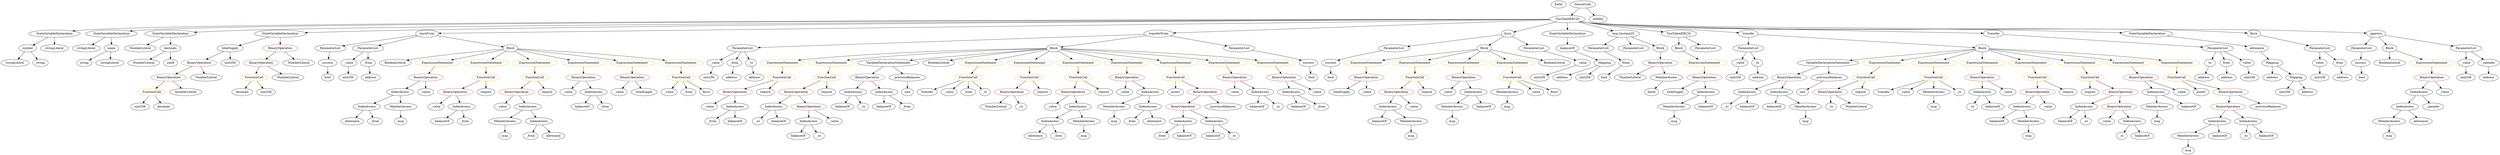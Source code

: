 strict digraph {
	graph [bb="0,0,10364,756"];
	node [label="\N"];
	Enter	[height=0.5,
		pos="6485.1,738",
		width=0.83628];
	ExpressionStatement_Unnamed_20	[color=orange,
		height=0.5,
		label=ExpressionStatement,
		pos="5599.1,450",
		width=2.458];
	BinaryOperation_Unnamed_28	[color=brown,
		height=0.5,
		label=BinaryOperation,
		pos="5599.1,378",
		width=1.9867];
	ExpressionStatement_Unnamed_20 -> BinaryOperation_Unnamed_28	[pos="e,5599.1,396.1 5599.1,431.7 5599.1,424.41 5599.1,415.73 5599.1,407.54"];
	NumberLiteral_Unnamed	[color=black,
		height=0.5,
		label=NumberLiteral,
		pos="574.06,450",
		width=1.765];
	VariableDeclarationStatement_Unnamed	[color=black,
		height=0.5,
		label=VariableDeclarationStatement,
		pos="7586.1,450",
		width=3.3174];
	BinaryOperation_Unnamed_9	[color=brown,
		height=0.5,
		label=BinaryOperation,
		pos="7421.1,378",
		width=1.9867];
	VariableDeclarationStatement_Unnamed -> BinaryOperation_Unnamed_9	[pos="e,7456.4,394 7547.4,432.59 7523.3,422.37 7492.2,409.17 7466.9,398.43"];
	VariableDeclaration_previousBalances	[color=black,
		height=0.5,
		label=previousBalances,
		pos="7586.1,378",
		width=2.0976];
	VariableDeclarationStatement_Unnamed -> VariableDeclaration_previousBalances	[pos="e,7586.1,396.1 7586.1,431.7 7586.1,424.41 7586.1,415.73 7586.1,407.54"];
	ParameterList_Unnamed_11	[color=black,
		height=0.5,
		label=ParameterList,
		pos="6647.1,522",
		width=1.7095];
	Parameter_None	[color=black,
		height=0.5,
		label=None,
		pos="6660.1,450",
		width=0.85014];
	ParameterList_Unnamed_11 -> Parameter_None	[pos="e,6656.9,468.1 6650.3,503.7 6651.6,496.32 6653.3,487.52 6654.8,479.25"];
	FunctionCall_Unnamed_16	[color=orange,
		height=0.5,
		label=FunctionCall,
		pos="2159.1,378",
		width=1.6125];
	BinaryOperation_Unnamed_31	[color=brown,
		height=0.5,
		label=BinaryOperation,
		pos="2033.1,306",
		width=1.9867];
	FunctionCall_Unnamed_16 -> BinaryOperation_Unnamed_31	[pos="e,2061.7,322.89 2131.7,361.81 2114.2,352.06 2091.1,339.26 2071.7,328.48"];
	Identifier_require_9	[color=black,
		height=0.5,
		label=require,
		pos="2159.1,306",
		width=1.0026];
	FunctionCall_Unnamed_16 -> Identifier_require_9	[pos="e,2159.1,324.1 2159.1,359.7 2159.1,352.41 2159.1,343.73 2159.1,335.54"];
	ParameterList_Unnamed	[color=black,
		height=0.5,
		label=ParameterList,
		pos="9180.1,522",
		width=1.7095];
	VariableDeclaration_to	[color=black,
		height=0.5,
		label=to,
		pos="9146.1,450",
		width=0.75];
	ParameterList_Unnamed -> VariableDeclaration_to	[pos="e,9154.1,467.62 9171.7,503.7 9167.9,495.87 9163.3,486.44 9159,477.73"];
	VariableDeclaration_from	[color=black,
		height=0.5,
		label=from,
		pos="9221.1,450",
		width=0.7947];
	ParameterList_Unnamed -> VariableDeclaration_from	[pos="e,9211.5,467.31 9190,504.05 9194.7,495.94 9200.5,486.04 9205.8,477.01"];
	VariableDeclaration_value	[color=black,
		height=0.5,
		label=value,
		pos="9308.1,450",
		width=0.82242];
	ParameterList_Unnamed -> VariableDeclaration_value	[pos="e,9286.8,462.63 9208.1,505.64 9228.4,494.55 9255.8,479.58 9276.8,468.11"];
	ParameterList_Unnamed_13	[color=black,
		height=0.5,
		label=ParameterList,
		pos="1350.1,522",
		width=1.7095];
	Parameter_success_3	[color=black,
		height=0.5,
		label=success,
		pos="1331.1,450",
		width=1.1135];
	ParameterList_Unnamed_13 -> Parameter_success_3	[pos="e,1335.7,468.1 1345.4,503.7 1343.3,496.24 1340.9,487.32 1338.6,478.97"];
	ElementaryTypeName_address_4	[color=black,
		height=0.5,
		label=address,
		pos="9125.1,378",
		width=1.0996];
	VariableDeclaration_to -> ElementaryTypeName_address_4	[pos="e,9130.2,396.28 9141,432.05 9138.7,424.6 9136,415.64 9133.5,407.22"];
	Identifier_balanceOf_13	[color=black,
		height=0.5,
		label=balanceOf,
		pos="3597.1,234",
		width=1.3491];
	Identifier__value_10	[color=black,
		height=0.5,
		label=_value,
		pos="5097.1,306",
		width=0.96103];
	MemberAccess_Unnamed_11	[color=black,
		height=0.5,
		label=MemberAccess,
		pos="6266.1,306",
		width=1.9174];
	Identifier_msg_11	[color=black,
		height=0.5,
		label=msg,
		pos="6266.1,234",
		width=0.75];
	MemberAccess_Unnamed_11 -> Identifier_msg_11	[pos="e,6266.1,252.1 6266.1,287.7 6266.1,280.41 6266.1,271.73 6266.1,263.54"];
	Parameter_success	[color=black,
		height=0.5,
		label=success,
		pos="5354.1,450",
		width=1.1135];
	ElementaryTypeName_bool	[color=black,
		height=0.5,
		label=bool,
		pos="5377.1,378",
		width=0.76697];
	Parameter_success -> ElementaryTypeName_bool	[pos="e,5371.4,396.1 5359.7,431.7 5362.2,424.24 5365.1,415.32 5367.9,406.97"];
	ParameterList_Unnamed_3	[color=black,
		height=0.5,
		label=ParameterList,
		pos="7284.1,522",
		width=1.7095];
	Parameter__value	[color=black,
		height=0.5,
		label=_value,
		pos="7212.1,450",
		width=0.96103];
	ParameterList_Unnamed_3 -> Parameter__value	[pos="e,7227.5,466.04 7267,504.41 7257.6,495.31 7245.9,483.9 7235.7,473.96"];
	Parameter__to	[color=black,
		height=0.5,
		label=_to,
		pos="7292.1,450",
		width=0.75];
	ParameterList_Unnamed_3 -> Parameter__to	[pos="e,7290.1,468.1 7286,503.7 7286.9,496.41 7287.9,487.73 7288.8,479.54"];
	VariableDeclaration_totalSupply	[color=black,
		height=0.5,
		label=totalSupply,
		pos="929.06,522",
		width=1.4739];
	BinaryOperation_Unnamed	[color=brown,
		height=0.5,
		label=BinaryOperation,
		pos="802.06,450",
		width=1.9867];
	VariableDeclaration_totalSupply -> BinaryOperation_Unnamed	[pos="e,830.72,466.8 902.12,506.15 884.27,496.31 860.56,483.24 840.7,472.3"];
	ElementaryTypeName_uint256	[color=black,
		height=0.5,
		label=uint256,
		pos="929.06,450",
		width=1.0442];
	VariableDeclaration_totalSupply -> ElementaryTypeName_uint256	[pos="e,929.06,468.1 929.06,503.7 929.06,496.41 929.06,487.73 929.06,479.54"];
	Identifier__value_1	[color=black,
		height=0.5,
		label=_value,
		pos="8768.1,162",
		width=0.96103];
	ElementaryTypeName_string	[color=black,
		height=0.5,
		label=string,
		pos="335.06,450",
		width=0.864];
	Identifier_msg_10	[color=black,
		height=0.5,
		label=msg,
		pos="6010.1,162",
		width=0.75];
	ExpressionStatement_Unnamed_1	[color=orange,
		height=0.5,
		label=ExpressionStatement,
		pos="7820.1,450",
		width=2.458];
	FunctionCall_Unnamed_2	[color=orange,
		height=0.5,
		label=FunctionCall,
		pos="7738.1,378",
		width=1.6125];
	ExpressionStatement_Unnamed_1 -> FunctionCall_Unnamed_2	[pos="e,7757.2,395.31 7800.2,432.05 7789.9,423.24 7777.1,412.33 7765.8,402.69"];
	ElementaryTypeName_uint256_6	[color=black,
		height=0.5,
		label=uint256,
		pos="9612.1,378",
		width=1.0442];
	Identifier__value_5	[color=black,
		height=0.5,
		label=_value,
		pos="4310.1,234",
		width=0.96103];
	ExpressionStatement_Unnamed_11	[color=orange,
		height=0.5,
		label=ExpressionStatement,
		pos="3234.1,450",
		width=2.458];
	FunctionCall_Unnamed_9	[color=orange,
		height=0.5,
		label=FunctionCall,
		pos="3210.1,378",
		width=1.6125];
	ExpressionStatement_Unnamed_11 -> FunctionCall_Unnamed_9	[pos="e,3215.9,396.1 3228.1,431.7 3225.6,424.24 3222.5,415.32 3219.6,406.97"];
	IndexAccess_Unnamed_19	[color=black,
		height=0.5,
		label=IndexAccess,
		pos="5345.1,306",
		width=1.6402];
	Identifier_balanceOf_15	[color=black,
		height=0.5,
		label=balanceOf,
		pos="5378.1,234",
		width=1.3491];
	IndexAccess_Unnamed_19 -> Identifier_balanceOf_15	[pos="e,5370,252.1 5353.2,287.7 5356.8,280.07 5361.1,270.92 5365.1,262.4"];
	Identifier__from_4	[color=black,
		height=0.5,
		label=_from,
		pos="5478.1,234",
		width=0.93331];
	IndexAccess_Unnamed_19 -> Identifier__from_4	[pos="e,5454.9,247.2 5373.6,289.98 5394.4,279 5422.8,264.08 5444.7,252.55"];
	BinaryOperation_Unnamed_30	[color=brown,
		height=0.5,
		label=BinaryOperation,
		pos="1781.1,306",
		width=1.9867];
	Identifier__value_17	[color=black,
		height=0.5,
		label=_value,
		pos="1690.1,234",
		width=0.96103];
	BinaryOperation_Unnamed_30 -> Identifier__value_17	[pos="e,1709,249.57 1759.5,288.41 1747,278.82 1731.2,266.65 1717.8,256.35"];
	IndexAccess_Unnamed_27	[color=black,
		height=0.5,
		label=IndexAccess,
		pos="1802.1,234",
		width=1.6402];
	BinaryOperation_Unnamed_30 -> IndexAccess_Unnamed_27	[pos="e,1796.9,252.1 1786.2,287.7 1788.5,280.24 1791.2,271.32 1793.7,262.97"];
	ElementaryTypeName_address	[color=black,
		height=0.5,
		label=address,
		pos="6473.1,378",
		width=1.0996];
	Identifier__to	[color=black,
		height=0.5,
		label=_to,
		pos="7616.1,234",
		width=0.75];
	VariableDeclaration_allowance	[color=black,
		height=0.5,
		label=allowance,
		pos="9343.1,522",
		width=1.3076];
	Mapping_Unnamed_1	[color=black,
		height=0.5,
		label=Mapping,
		pos="9412.1,450",
		width=1.2105];
	VariableDeclaration_allowance -> Mapping_Unnamed_1	[pos="e,9396.1,467.15 9359.1,504.76 9367.7,496.02 9378.5,485.05 9388.1,475.31"];
	ParameterList_Unnamed_4	[color=black,
		height=0.5,
		label=ParameterList,
		pos="3050.1,522",
		width=1.7095];
	Parameter__value_1	[color=black,
		height=0.5,
		label=_value,
		pos="2915.1,450",
		width=0.96103];
	ParameterList_Unnamed_4 -> Parameter__value_1	[pos="e,2938.9,463.36 3020.8,505.81 2999.6,494.84 2971,480 2948.9,468.53"];
	Parameter__from	[color=black,
		height=0.5,
		label=_from,
		pos="3009.1,450",
		width=0.93331];
	ParameterList_Unnamed_4 -> Parameter__from	[pos="e,3018.6,467.31 3040.1,504.05 3035.4,495.94 3029.6,486.04 3024.3,477.01"];
	Parameter__to_1	[color=black,
		height=0.5,
		label=_to,
		pos="3092.1,450",
		width=0.75];
	ParameterList_Unnamed_4 -> Parameter__to_1	[pos="e,3082.6,466.83 3060.2,504.05 3065.2,495.82 3071.2,485.76 3076.7,476.61"];
	Identifier_balanceOf_19	[color=black,
		height=0.5,
		label=balanceOf,
		pos="5674.1,162",
		width=1.3491];
	Identifier_totalSupply	[color=black,
		height=0.5,
		label=totalSupply,
		pos="6940.1,306",
		width=1.4739];
	StateVariableDeclaration_Unnamed_1	[color=black,
		height=0.5,
		label=StateVariableDeclaration,
		pos="215.06,594",
		width=2.8184];
	VariableDeclaration_symbol	[color=black,
		height=0.5,
		label=symbol,
		pos="105.06,522",
		width=1.0581];
	StateVariableDeclaration_Unnamed_1 -> VariableDeclaration_symbol	[pos="e,127.12,537.04 188.71,576.23 172.98,566.23 152.92,553.46 136.38,542.93"];
	stringLiteral_Unnamed_3	[color=black,
		height=0.5,
		label=stringLiteral,
		pos="215.06,522",
		width=1.5016];
	StateVariableDeclaration_Unnamed_1 -> stringLiteral_Unnamed_3	[pos="e,215.06,540.1 215.06,575.7 215.06,568.41 215.06,559.73 215.06,551.54"];
	FunctionCall_Unnamed_4	[color=orange,
		height=0.5,
		label=FunctionCall,
		pos="8710.1,378",
		width=1.6125];
	Identifier_require_2	[color=black,
		height=0.5,
		label=require,
		pos="8710.1,306",
		width=1.0026];
	FunctionCall_Unnamed_4 -> Identifier_require_2	[pos="e,8710.1,324.1 8710.1,359.7 8710.1,352.41 8710.1,343.73 8710.1,335.54"];
	BinaryOperation_Unnamed_7	[color=brown,
		height=0.5,
		label=BinaryOperation,
		pos="8836.1,306",
		width=1.9867];
	FunctionCall_Unnamed_4 -> BinaryOperation_Unnamed_7	[pos="e,8807.5,322.89 8737.4,361.81 8754.9,352.06 8778,339.26 8797.4,328.48"];
	ElementaryTypeName_uint_1	[color=black,
		height=0.5,
		label=uint,
		pos="3699.1,306",
		width=0.75];
	Identifier__to_3	[color=black,
		height=0.5,
		label=_to,
		pos="7157.1,234",
		width=0.75];
	BinaryOperation_Unnamed_11	[color=brown,
		height=0.5,
		label=BinaryOperation,
		pos="8258.1,378",
		width=1.9867];
	IndexAccess_Unnamed_7	[color=black,
		height=0.5,
		label=IndexAccess,
		pos="8258.1,306",
		width=1.6402];
	BinaryOperation_Unnamed_11 -> IndexAccess_Unnamed_7	[pos="e,8258.1,324.1 8258.1,359.7 8258.1,352.41 8258.1,343.73 8258.1,335.54"];
	Identifier__value_3	[color=black,
		height=0.5,
		label=_value,
		pos="8370.1,306",
		width=0.96103];
	BinaryOperation_Unnamed_11 -> Identifier__value_3	[pos="e,8348.7,320.33 8284,360.76 8300.5,350.5 8321.8,337.18 8339.1,326.37"];
	IndexAccess_Unnamed_18	[color=black,
		height=0.5,
		label=IndexAccess,
		pos="3459.1,306",
		width=1.6402];
	Identifier_balanceOf_14	[color=black,
		height=0.5,
		label=balanceOf,
		pos="3409.1,234",
		width=1.3491];
	IndexAccess_Unnamed_18 -> Identifier_balanceOf_14	[pos="e,3421.1,251.79 3447,288.05 3441.2,279.97 3434.1,270.12 3427.7,261.11"];
	Identifier__to_10	[color=black,
		height=0.5,
		label=_to,
		pos="3503.1,234",
		width=0.75];
	IndexAccess_Unnamed_18 -> Identifier__to_10	[pos="e,3493.1,250.83 3469.7,288.05 3474.9,279.73 3481.3,269.54 3487.1,260.32"];
	Identifier_require_8	[color=black,
		height=0.5,
		label=require,
		pos="1907.1,306",
		width=1.0026];
	IndexAccess_Unnamed_5	[color=black,
		height=0.5,
		label=IndexAccess,
		pos="7244.1,306",
		width=1.6402];
	BinaryOperation_Unnamed_9 -> IndexAccess_Unnamed_5	[pos="e,7279,320.82 7384,362.33 7356.4,351.44 7318.7,336.53 7289.4,324.93"];
	IndexAccess_Unnamed_4	[color=black,
		height=0.5,
		label=IndexAccess,
		pos="7380.1,306",
		width=1.6402];
	BinaryOperation_Unnamed_9 -> IndexAccess_Unnamed_4	[pos="e,7390.1,324.1 7410.9,359.7 7406.4,351.9 7400.9,342.51 7395.8,333.83"];
	StateVariableDeclaration_Unnamed	[color=black,
		height=0.5,
		label=StateVariableDeclaration,
		pos="443.06,594",
		width=2.8184];
	stringLiteral_Unnamed_1	[color=black,
		height=0.5,
		label=stringLiteral,
		pos="341.06,522",
		width=1.5016];
	StateVariableDeclaration_Unnamed -> stringLiteral_Unnamed_1	[pos="e,363.78,538.59 418.37,576.05 404.73,566.69 387.63,554.96 372.99,544.91"];
	VariableDeclaration_name	[color=black,
		height=0.5,
		label=name,
		pos="443.06,522",
		width=0.83628];
	StateVariableDeclaration_Unnamed -> VariableDeclaration_name	[pos="e,443.06,540.1 443.06,575.7 443.06,568.41 443.06,559.73 443.06,551.54"];
	BinaryOperation_Unnamed_14	[color=brown,
		height=0.5,
		label=BinaryOperation,
		pos="4415.1,306",
		width=1.9867];
	BinaryOperation_Unnamed_14 -> Identifier__value_5	[pos="e,4330.7,248.79 4390.7,288.76 4375.7,278.73 4356.2,265.78 4340.2,255.1"];
	IndexAccess_Unnamed_10	[color=black,
		height=0.5,
		label=IndexAccess,
		pos="4422.1,234",
		width=1.6402];
	BinaryOperation_Unnamed_14 -> IndexAccess_Unnamed_10	[pos="e,4420.3,252.1 4416.8,287.7 4417.5,280.41 4418.4,271.73 4419.2,263.54"];
	BinaryOperation_Unnamed_6	[color=brown,
		height=0.5,
		label=BinaryOperation,
		pos="8494.1,306",
		width=1.9867];
	IndexAccess_Unnamed_1	[color=black,
		height=0.5,
		label=IndexAccess,
		pos="8435.1,234",
		width=1.6402];
	BinaryOperation_Unnamed_6 -> IndexAccess_Unnamed_1	[pos="e,8449.2,251.79 8479.8,288.05 8472.8,279.8 8464.3,269.7 8456.6,260.54"];
	Identifier__value	[color=black,
		height=0.5,
		label=_value,
		pos="8547.1,234",
		width=0.96103];
	BinaryOperation_Unnamed_6 -> Identifier__value	[pos="e,8534.7,251.31 8506.9,288.05 8513.2,279.77 8520.8,269.62 8527.8,260.42"];
	Identifier_balanceOf_4	[color=black,
		height=0.5,
		label=balanceOf,
		pos="7366.1,234",
		width=1.3491];
	ExpressionStatement_Unnamed_12	[color=orange,
		height=0.5,
		label=ExpressionStatement,
		pos="3436.1,450",
		width=2.458];
	FunctionCall_Unnamed_10	[color=orange,
		height=0.5,
		label=FunctionCall,
		pos="3346.1,378",
		width=1.6125];
	ExpressionStatement_Unnamed_12 -> FunctionCall_Unnamed_10	[pos="e,3366.9,395.23 3414.7,432.41 3403.1,423.37 3388.5,412.03 3375.8,402.13"];
	ElementaryTypeName_address_1	[color=black,
		height=0.5,
		label=address,
		pos="9412.1,378",
		width=1.0996];
	FunctionCall_Unnamed_1	[color=orange,
		height=0.5,
		label=FunctionCall,
		pos="999.06,378",
		width=1.6125];
	Identifier_decimals_1	[color=black,
		height=0.5,
		label=decimals,
		pos="950.06,306",
		width=1.1967];
	FunctionCall_Unnamed_1 -> Identifier_decimals_1	[pos="e,961.81,323.79 987.2,360.05 981.54,351.97 974.64,342.12 968.34,333.11"];
	ElementaryTypeName_uint256_2	[color=black,
		height=0.5,
		label=uint256,
		pos="1049.1,306",
		width=1.0442];
	FunctionCall_Unnamed_1 -> ElementaryTypeName_uint256_2	[pos="e,1037.4,323.31 1011.2,360.05 1017.1,351.77 1024.3,341.62 1030.9,332.42"];
	Identifier_require_1	[color=black,
		height=0.5,
		label=require,
		pos="8620.1,306",
		width=1.0026];
	BinaryOperation_Unnamed_2	[color=brown,
		height=0.5,
		label=BinaryOperation,
		pos="1126.1,522",
		width=1.9867];
	BinaryOperation_Unnamed_3	[color=brown,
		height=0.5,
		label=BinaryOperation,
		pos="1056.1,450",
		width=1.9867];
	BinaryOperation_Unnamed_2 -> BinaryOperation_Unnamed_3	[pos="e,1072.8,467.79 1109.1,504.05 1100.6,495.54 1090.1,485.07 1080.7,475.68"];
	NumberLiteral_Unnamed_4	[color=black,
		height=0.5,
		label=NumberLiteral,
		pos="1209.1,450",
		width=1.765];
	BinaryOperation_Unnamed_2 -> NumberLiteral_Unnamed_4	[pos="e,1189.5,467.47 1145.7,504.41 1156.3,495.52 1169.4,484.41 1181,474.63"];
	ElementaryTypeName_bool_1	[color=black,
		height=0.5,
		label=bool,
		pos="9792.1,378",
		width=0.76697];
	Identifier_assert_1	[color=black,
		height=0.5,
		label=assert,
		pos="4851.1,306",
		width=0.89172];
	IndexAccess_Unnamed_6	[color=black,
		height=0.5,
		label=IndexAccess,
		pos="8985.1,306",
		width=1.6402];
	MemberAccess_Unnamed_3	[color=black,
		height=0.5,
		label=MemberAccess,
		pos="8990.1,234",
		width=1.9174];
	IndexAccess_Unnamed_6 -> MemberAccess_Unnamed_3	[pos="e,8988.8,252.1 8986.3,287.7 8986.8,280.41 8987.4,271.73 8988,263.54"];
	Identifier_balanceOf_6	[color=black,
		height=0.5,
		label=balanceOf,
		pos="9126.1,234",
		width=1.3491];
	IndexAccess_Unnamed_6 -> Identifier_balanceOf_6	[pos="e,9098.1,248.87 9015,290.15 9036.3,279.57 9065.1,265.27 9088,253.88"];
	Identifier__value_14	[color=black,
		height=0.5,
		label=_value,
		pos="6008.1,306",
		width=0.96103];
	ParameterList_Unnamed_7	[color=black,
		height=0.5,
		label=ParameterList,
		pos="9792.1,522",
		width=1.7095];
	Parameter_success_1	[color=black,
		height=0.5,
		label=success,
		pos="9787.1,450",
		width=1.1135];
	ParameterList_Unnamed_7 -> Parameter_success_1	[pos="e,9788.3,468.1 9790.8,503.7 9790.3,496.41 9789.7,487.73 9789.1,479.54"];
	NumberLiteral_Unnamed_1	[color=black,
		height=0.5,
		label=NumberLiteral,
		pos="559.06,522",
		width=1.765];
	Identifier__to_4	[color=black,
		height=0.5,
		label=_to,
		pos="8181.1,234",
		width=0.75];
	BinaryOperation_Unnamed_10	[color=brown,
		height=0.5,
		label=BinaryOperation,
		pos="8861.1,378",
		width=1.9867];
	BinaryOperation_Unnamed_10 -> IndexAccess_Unnamed_6	[pos="e,8957.9,322.34 8889.2,361.12 8906.6,351.31 8929,338.63 8947.9,328"];
	Identifier__value_2	[color=black,
		height=0.5,
		label=_value,
		pos="9097.1,306",
		width=0.96103];
	BinaryOperation_Unnamed_10 -> Identifier__value_2	[pos="e,9070.2,317.86 8910.8,364.72 8949.8,354.74 9005.3,339.78 9053.1,324 9055.2,323.31 9057.3,322.57 9059.5,321.81"];
	ElementaryTypeName_uint256_7	[color=black,
		height=0.5,
		label=uint256,
		pos="7197.1,378",
		width=1.0442];
	BinaryOperation_Unnamed_1	[color=brown,
		height=0.5,
		label=BinaryOperation,
		pos="677.06,378",
		width=1.9867];
	BinaryOperation_Unnamed -> BinaryOperation_Unnamed_1	[pos="e,705.31,394.82 773.69,433.12 756.43,423.45 734.16,410.98 715.35,400.44"];
	NumberLiteral_Unnamed_2	[color=black,
		height=0.5,
		label=NumberLiteral,
		pos="830.06,378",
		width=1.765];
	BinaryOperation_Unnamed -> NumberLiteral_Unnamed_2	[pos="e,823.22,396.1 808.98,431.7 812,424.15 815.61,415.12 818.99,406.68"];
	FunctionCall_Unnamed_5	[color=orange,
		height=0.5,
		label=FunctionCall,
		pos="8035.1,378",
		width=1.6125];
	Identifier_Transfer	[color=black,
		height=0.5,
		label=Transfer,
		pos="7823.1,306",
		width=1.1689];
	FunctionCall_Unnamed_5 -> Identifier_Transfer	[pos="e,7855.4,317.81 7996.3,364.3 7963.7,353.59 7915.8,337.83 7874.1,324 7871.5,323.16 7868.9,322.29 7866.3,321.42"];
	Identifier__value_4	[color=black,
		height=0.5,
		label=_value,
		pos="7918.1,306",
		width=0.96103];
	FunctionCall_Unnamed_5 -> Identifier__value_4	[pos="e,7940,320.14 8009.1,361.46 7991.6,351 7968.4,337.12 7949.8,326"];
	MemberAccess_Unnamed_4	[color=black,
		height=0.5,
		label=MemberAccess,
		pos="8040.1,306",
		width=1.9174];
	FunctionCall_Unnamed_5 -> MemberAccess_Unnamed_4	[pos="e,8038.8,324.1 8036.3,359.7 8036.8,352.41 8037.4,343.73 8038,335.54"];
	Identifier__to_5	[color=black,
		height=0.5,
		label=_to,
		pos="8154.1,306",
		width=0.75];
	FunctionCall_Unnamed_5 -> Identifier__to_5	[pos="e,8134.3,318.63 8061.2,361.64 8079.8,350.65 8105,335.85 8124.4,324.43"];
	Identifier__from_2	[color=black,
		height=0.5,
		label=_from,
		pos="2863.1,162",
		width=0.93331];
	MemberAccess_Unnamed_8	[color=black,
		height=0.5,
		label=MemberAccess,
		pos="9896.1,162",
		width=1.9174];
	Identifier_msg_8	[color=black,
		height=0.5,
		label=msg,
		pos="9896.1,90",
		width=0.75];
	MemberAccess_Unnamed_8 -> Identifier_msg_8	[pos="e,9896.1,108.1 9896.1,143.7 9896.1,136.41 9896.1,127.73 9896.1,119.54"];
	IndexAccess_Unnamed_31	[color=black,
		height=0.5,
		label=IndexAccess,
		pos="1545.1,306",
		width=1.6402];
	IndexAccess_Unnamed_32	[color=black,
		height=0.5,
		label=IndexAccess,
		pos="1400.1,234",
		width=1.6402];
	IndexAccess_Unnamed_31 -> IndexAccess_Unnamed_32	[pos="e,1430.4,249.65 1514.7,290.33 1493.2,279.97 1464.2,265.97 1440.8,254.65"];
	MemberAccess_Unnamed_14	[color=black,
		height=0.5,
		label=MemberAccess,
		pos="1546.1,234",
		width=1.9174];
	IndexAccess_Unnamed_31 -> MemberAccess_Unnamed_14	[pos="e,1545.8,252.1 1545.3,287.7 1545.4,280.41 1545.5,271.73 1545.7,263.54"];
	Identifier_balanceOf_7	[color=black,
		height=0.5,
		label=balanceOf,
		pos="8275.1,234",
		width=1.3491];
	VariableDeclarationStatement_Unnamed_1	[color=black,
		height=0.5,
		label=VariableDeclarationStatement,
		pos="3665.1,450",
		width=3.3174];
	BinaryOperation_Unnamed_20	[color=brown,
		height=0.5,
		label=BinaryOperation,
		pos="3534.1,378",
		width=1.9867];
	VariableDeclarationStatement_Unnamed_1 -> BinaryOperation_Unnamed_20	[pos="e,3563.4,394.67 3633.7,432.23 3615.6,422.56 3592.7,410.32 3573.4,400.01"];
	VariableDeclaration_previousBalances_1	[color=black,
		height=0.5,
		label=previousBalances,
		pos="3699.1,378",
		width=2.0976];
	VariableDeclarationStatement_Unnamed_1 -> VariableDeclaration_previousBalances_1	[pos="e,3690.8,396.1 3673.5,431.7 3677.2,424.07 3681.6,414.92 3685.8,406.4"];
	Identifier__value_18	[color=black,
		height=0.5,
		label=_value,
		pos="2006.1,234",
		width=0.96103];
	BinaryOperation_Unnamed_31 -> Identifier__value_18	[pos="e,2012.7,252.1 2026.4,287.7 2023.5,280.15 2020,271.12 2016.7,262.68"];
	IndexAccess_Unnamed_28	[color=black,
		height=0.5,
		label=IndexAccess,
		pos="2118.1,234",
		width=1.6402];
	BinaryOperation_Unnamed_31 -> IndexAccess_Unnamed_28	[pos="e,2098.4,251.23 2053.2,288.41 2064.1,279.45 2077.7,268.25 2089.6,258.42"];
	Identifier_msg_1	[color=black,
		height=0.5,
		label=msg,
		pos="8443.1,90",
		width=0.75];
	Identifier__value_16	[color=black,
		height=0.5,
		label=_value,
		pos="6388.1,306",
		width=0.96103];
	Identifier_balanceOf_1	[color=black,
		height=0.5,
		label=balanceOf,
		pos="8307.1,162",
		width=1.3491];
	IndexAccess_Unnamed_1 -> Identifier_balanceOf_1	[pos="e,8333.5,177.44 8407.3,217.81 8388.5,207.56 8363.6,193.93 8343.3,182.82"];
	MemberAccess_Unnamed_1	[color=black,
		height=0.5,
		label=MemberAccess,
		pos="8443.1,162",
		width=1.9174];
	IndexAccess_Unnamed_1 -> MemberAccess_Unnamed_1	[pos="e,8441.1,180.1 8437,215.7 8437.9,208.41 8438.9,199.73 8439.8,191.54"];
	Identifier__from_1	[color=black,
		height=0.5,
		label=_from,
		pos="4660.1,162",
		width=0.93331];
	Parameter__value_4	[color=black,
		height=0.5,
		label=_value,
		pos="1424.1,450",
		width=0.96103];
	ElementaryTypeName_uint256_11	[color=black,
		height=0.5,
		label=uint256,
		pos="1420.1,378",
		width=1.0442];
	Parameter__value_4 -> ElementaryTypeName_uint256_11	[pos="e,1421,396.1 1423.1,431.7 1422.7,424.41 1422.2,415.73 1421.7,407.54"];
	IndexAccess_Unnamed_11	[color=black,
		height=0.5,
		label=IndexAccess,
		pos="4309.1,162",
		width=1.6402];
	IndexAccess_Unnamed_10 -> IndexAccess_Unnamed_11	[pos="e,4334.3,178.66 4396.7,217.29 4381.1,207.65 4361,195.18 4344,184.62"];
	MemberAccess_Unnamed_6	[color=black,
		height=0.5,
		label=MemberAccess,
		pos="4455.1,162",
		width=1.9174];
	IndexAccess_Unnamed_10 -> MemberAccess_Unnamed_6	[pos="e,4447,180.1 4430.2,215.7 4433.8,208.07 4438.1,198.92 4442.1,190.4"];
	StateVariableDeclaration_Unnamed_2	[color=black,
		height=0.5,
		label=StateVariableDeclaration,
		pos="684.06,594",
		width=2.8184];
	StateVariableDeclaration_Unnamed_2 -> NumberLiteral_Unnamed_1	[pos="e,586.76,538.51 654.43,576.41 637.13,566.72 615.14,554.4 596.63,544.04"];
	VariableDeclaration_decimals	[color=black,
		height=0.5,
		label=decimals,
		pos="684.06,522",
		width=1.1967];
	StateVariableDeclaration_Unnamed_2 -> VariableDeclaration_decimals	[pos="e,684.06,540.1 684.06,575.7 684.06,568.41 684.06,559.73 684.06,551.54"];
	IndexAccess_Unnamed_3	[color=black,
		height=0.5,
		label=IndexAccess,
		pos="8682.1,234",
		width=1.6402];
	Identifier_balanceOf_3	[color=black,
		height=0.5,
		label=balanceOf,
		pos="8591.1,162",
		width=1.3491];
	IndexAccess_Unnamed_3 -> Identifier_balanceOf_3	[pos="e,8611.4,178.67 8661,216.76 8648.8,207.45 8633.4,195.61 8620.2,185.41"];
	Identifier__to_2	[color=black,
		height=0.5,
		label=_to,
		pos="8685.1,162",
		width=0.75];
	IndexAccess_Unnamed_3 -> Identifier__to_2	[pos="e,8684.3,180.1 8682.8,215.7 8683.1,208.41 8683.5,199.73 8683.8,191.54"];
	BinaryOperation_Unnamed_5	[color=brown,
		height=0.5,
		label=BinaryOperation,
		pos="7601.1,306",
		width=1.9867];
	BinaryOperation_Unnamed_5 -> Identifier__to	[pos="e,7612.4,252.1 7604.8,287.7 7606.3,280.32 7608.2,271.52 7610,263.25"];
	NumberLiteral_Unnamed_6	[color=black,
		height=0.5,
		label=NumberLiteral,
		pos="7725.1,234",
		width=1.765];
	BinaryOperation_Unnamed_5 -> NumberLiteral_Unnamed_6	[pos="e,7697.5,250.58 7629.2,289.12 7646.4,279.38 7668.7,266.8 7687.5,256.22"];
	FunctionCall_Unnamed_6	[color=orange,
		height=0.5,
		label=FunctionCall,
		pos="9009.1,378",
		width=1.6125];
	Identifier_assert	[color=black,
		height=0.5,
		label=assert,
		pos="9182.1,306",
		width=0.89172];
	FunctionCall_Unnamed_6 -> Identifier_assert	[pos="e,9156.9,317.47 9043.8,363.16 9070.5,352.53 9108.1,337.44 9141.1,324 9142.8,323.28 9144.6,322.54 9146.5,321.79"];
	BinaryOperation_Unnamed_12	[color=brown,
		height=0.5,
		label=BinaryOperation,
		pos="9304.1,306",
		width=1.9867];
	FunctionCall_Unnamed_6 -> BinaryOperation_Unnamed_12	[pos="e,9252.4,318.7 9052.6,365.81 9060.4,363.85 9068.5,361.84 9076.1,360 9131.9,346.43 9195.6,331.69 9241.4,321.21"];
	Parameter__value_2	[color=black,
		height=0.5,
		label=_value,
		pos="10221,450",
		width=0.96103];
	ElementaryTypeName_uint256_9	[color=black,
		height=0.5,
		label=uint256,
		pos="10221,378",
		width=1.0442];
	Parameter__value_2 -> ElementaryTypeName_uint256_9	[pos="e,10221,396.1 10221,431.7 10221,424.41 10221,415.73 10221,407.54"];
	BooleanLiteral_Unnamed_3	[color=black,
		height=0.5,
		label=BooleanLiteral,
		pos="1626.1,450",
		width=1.7788];
	Identifier_allowance	[color=black,
		height=0.5,
		label=allowance,
		pos="4243.1,90",
		width=1.3076];
	MemberAccess_Unnamed_7	[color=black,
		height=0.5,
		label=MemberAccess,
		pos="4585.1,234",
		width=1.9174];
	Identifier_msg_7	[color=black,
		height=0.5,
		label=msg,
		pos="4581.1,162",
		width=0.75];
	MemberAccess_Unnamed_7 -> Identifier_msg_7	[pos="e,4582,180.1 4584.1,215.7 4583.7,208.41 4583.2,199.73 4582.7,191.54"];
	ElementaryTypeName_bool_3	[color=black,
		height=0.5,
		label=bool,
		pos="6651.1,378",
		width=0.76697];
	MemberAccess_Unnamed_2	[color=black,
		height=0.5,
		label=MemberAccess,
		pos="7502.1,234",
		width=1.9174];
	Identifier_msg_2	[color=black,
		height=0.5,
		label=msg,
		pos="7502.1,162",
		width=0.75];
	MemberAccess_Unnamed_2 -> Identifier_msg_2	[pos="e,7502.1,180.1 7502.1,215.7 7502.1,208.41 7502.1,199.73 7502.1,191.54"];
	Identifier_balanceOf_22	[color=black,
		height=0.5,
		label=balanceOf,
		pos="2287.1,234",
		width=1.3491];
	ExpressionStatement_Unnamed_6	[color=orange,
		height=0.5,
		label=ExpressionStatement,
		pos="8035.1,450",
		width=2.458];
	ExpressionStatement_Unnamed_6 -> FunctionCall_Unnamed_5	[pos="e,8035.1,396.1 8035.1,431.7 8035.1,424.41 8035.1,415.73 8035.1,407.54"];
	BooleanLiteral_Unnamed_1	[color=black,
		height=0.5,
		label=BooleanLiteral,
		pos="9909.1,450",
		width=1.7788];
	Identifier_allowance_1	[color=black,
		height=0.5,
		label=allowance,
		pos="4759.1,162",
		width=1.3076];
	MemberAccess_Unnamed_9	[color=black,
		height=0.5,
		label=MemberAccess,
		pos="5810.1,162",
		width=1.9174];
	Identifier_msg_9	[color=black,
		height=0.5,
		label=msg,
		pos="5810.1,90",
		width=0.75];
	MemberAccess_Unnamed_9 -> Identifier_msg_9	[pos="e,5810.1,108.1 5810.1,143.7 5810.1,136.41 5810.1,127.73 5810.1,119.54"];
	ElementaryTypeName_address_7	[color=black,
		height=0.5,
		label=address,
		pos="2997.1,378",
		width=1.0996];
	ExpressionStatement_Unnamed_5	[color=orange,
		height=0.5,
		label=ExpressionStatement,
		pos="8230.1,450",
		width=2.458];
	ExpressionStatement_Unnamed_5 -> BinaryOperation_Unnamed_11	[pos="e,8251.2,396.1 8237,431.7 8240,424.15 8243.6,415.12 8247,406.68"];
	Identifier__to_9	[color=black,
		height=0.5,
		label=_to,
		pos="3057.1,162",
		width=0.75];
	IndexAccess_Unnamed_5 -> Identifier__to_3	[pos="e,7173.9,248.56 7223.9,288.76 7211.6,278.85 7195.7,266.09 7182.5,255.49"];
	Identifier_balanceOf_5	[color=black,
		height=0.5,
		label=balanceOf,
		pos="7251.1,234",
		width=1.3491];
	IndexAccess_Unnamed_5 -> Identifier_balanceOf_5	[pos="e,7249.3,252.1 7245.8,287.7 7246.5,280.41 7247.4,271.73 7248.2,263.54"];
	Identifier_balanceOf_10	[color=black,
		height=0.5,
		label=balanceOf,
		pos="2963.1,162",
		width=1.3491];
	Identifier__to_6	[color=black,
		height=0.5,
		label=_to,
		pos="9365.1,90",
		width=0.75];
	BooleanLiteral_Unnamed	[color=black,
		height=0.5,
		label=BooleanLiteral,
		pos="3866.1,450",
		width=1.7788];
	BinaryOperation_Unnamed_7 -> IndexAccess_Unnamed_3	[pos="e,8714.1,249.56 8802.6,289.81 8779.7,279.36 8748.9,265.4 8724.3,254.18"];
	BinaryOperation_Unnamed_8	[color=brown,
		height=0.5,
		label=BinaryOperation,
		pos="8831.1,234",
		width=1.9867];
	BinaryOperation_Unnamed_7 -> BinaryOperation_Unnamed_8	[pos="e,8832.3,252.1 8834.8,287.7 8834.3,280.41 8833.7,271.73 8833.1,263.54"];
	Identifier_balanceOf_16	[color=black,
		height=0.5,
		label=balanceOf,
		pos="5190.1,234",
		width=1.3491];
	FunctionCall_Unnamed_7	[color=orange,
		height=0.5,
		label=FunctionCall,
		pos="4427.1,378",
		width=1.6125];
	FunctionCall_Unnamed_7 -> BinaryOperation_Unnamed_14	[pos="e,4418,324.1 4424.1,359.7 4422.8,352.32 4421.3,343.52 4419.9,335.25"];
	Identifier_require_3	[color=black,
		height=0.5,
		label=require,
		pos="4541.1,306",
		width=1.0026];
	FunctionCall_Unnamed_7 -> Identifier_require_3	[pos="e,4518.9,320.6 4452.4,361.46 4469.1,351.18 4491.2,337.61 4509.2,326.59"];
	Identifier_Transfer_1	[color=black,
		height=0.5,
		label=Transfer,
		pos="3786.1,306",
		width=1.1689];
	ElementaryTypeName_address_8	[color=black,
		height=0.5,
		label=address,
		pos="3094.1,378",
		width=1.0996];
	Identifier__from_8	[color=black,
		height=0.5,
		label=_from,
		pos="2158.1,90",
		width=0.93331];
	ExpressionStatement_Unnamed_25	[color=orange,
		height=0.5,
		label=ExpressionStatement,
		pos="1797.1,450",
		width=2.458];
	BinaryOperation_Unnamed_33	[color=brown,
		height=0.5,
		label=BinaryOperation,
		pos="1657.1,378",
		width=1.9867];
	ExpressionStatement_Unnamed_25 -> BinaryOperation_Unnamed_33	[pos="e,1688.1,394.5 1764.9,432.94 1745.1,423.02 1719.4,410.19 1698.1,399.54"];
	Identifier_msg_3	[color=black,
		height=0.5,
		label=msg,
		pos="8990.1,162",
		width=0.75];
	MemberAccess_Unnamed_3 -> Identifier_msg_3	[pos="e,8990.1,180.1 8990.1,215.7 8990.1,208.41 8990.1,199.73 8990.1,191.54"];
	Identifier__value_7	[color=black,
		height=0.5,
		label=_value,
		pos="2853.1,234",
		width=0.96103];
	Identifier__value_22	[color=black,
		height=0.5,
		label=_value,
		pos="2684.1,306",
		width=0.96103];
	ParameterList_Unnamed_9	[color=black,
		height=0.5,
		label=ParameterList,
		pos="5756.1,522",
		width=1.7095];
	Parameter_success_2	[color=black,
		height=0.5,
		label=success,
		pos="5452.1,450",
		width=1.1135];
	ParameterList_Unnamed_9 -> Parameter_success_2	[pos="e,5482.5,462.03 5704.1,512.07 5652.4,502.75 5571.1,486.88 5502.1,468 5499.2,467.21 5496.2,466.35 5493.2,465.44"];
	BinaryOperation_Unnamed_18	[color=brown,
		height=0.5,
		label=BinaryOperation,
		pos="3220.1,306",
		width=1.9867];
	IndexAccess_Unnamed_16	[color=black,
		height=0.5,
		label=IndexAccess,
		pos="3122.1,234",
		width=1.6402];
	BinaryOperation_Unnamed_18 -> IndexAccess_Unnamed_16	[pos="e,3144.3,250.91 3197.3,288.76 3184.2,279.42 3167.6,267.55 3153.3,257.33"];
	BinaryOperation_Unnamed_19	[color=brown,
		height=0.5,
		label=BinaryOperation,
		pos="3271.1,234",
		width=1.9867];
	BinaryOperation_Unnamed_18 -> BinaryOperation_Unnamed_19	[pos="e,3258.8,251.79 3232.4,288.05 3238.4,279.89 3245.6,269.91 3252.2,260.82"];
	ExpressionStatement_Unnamed_22	[color=orange,
		height=0.5,
		label=ExpressionStatement,
		pos="1992.1,450",
		width=2.458];
	FunctionCall_Unnamed_15	[color=orange,
		height=0.5,
		label=FunctionCall,
		pos="1907.1,378",
		width=1.6125];
	ExpressionStatement_Unnamed_22 -> FunctionCall_Unnamed_15	[pos="e,1926.9,395.31 1971.5,432.05 1960.7,423.16 1947.3,412.11 1935.5,402.41"];
	ExpressionStatement_Unnamed_15	[color=orange,
		height=0.5,
		label=ExpressionStatement,
		pos="4037.1,450",
		width=2.458];
	FunctionCall_Unnamed_11	[color=orange,
		height=0.5,
		label=FunctionCall,
		pos="3967.1,378",
		width=1.6125];
	ExpressionStatement_Unnamed_15 -> FunctionCall_Unnamed_11	[pos="e,3983.4,395.31 4020.1,432.05 4011.5,423.42 4000.8,412.76 3991.3,403.27"];
	Identifier__from	[color=black,
		height=0.5,
		label=_from,
		pos="4342.1,90",
		width=0.93331];
	ParameterList_Unnamed_10	[color=black,
		height=0.5,
		label=ParameterList,
		pos="6788.1,522",
		width=1.7095];
	BinaryOperation_Unnamed_17	[color=brown,
		height=0.5,
		label=BinaryOperation,
		pos="2968.1,306",
		width=1.9867];
	BinaryOperation_Unnamed_17 -> Identifier__value_7	[pos="e,2875.1,248.4 2941.7,288.94 2924.7,278.64 2902.7,265.19 2884.8,254.31"];
	IndexAccess_Unnamed_14	[color=black,
		height=0.5,
		label=IndexAccess,
		pos="2965.1,234",
		width=1.6402];
	BinaryOperation_Unnamed_17 -> IndexAccess_Unnamed_14	[pos="e,2965.8,252.1 2967.3,287.7 2967,280.41 2966.6,271.73 2966.3,263.54"];
	BinaryOperation_Unnamed_24	[color=brown,
		height=0.5,
		label=BinaryOperation,
		pos="4883.1,234",
		width=1.9867];
	IndexAccess_Unnamed_21	[color=black,
		height=0.5,
		label=IndexAccess,
		pos="4883.1,162",
		width=1.6402];
	BinaryOperation_Unnamed_24 -> IndexAccess_Unnamed_21	[pos="e,4883.1,180.1 4883.1,215.7 4883.1,208.41 4883.1,199.73 4883.1,191.54"];
	IndexAccess_Unnamed_22	[color=black,
		height=0.5,
		label=IndexAccess,
		pos="5019.1,162",
		width=1.6402];
	BinaryOperation_Unnamed_24 -> IndexAccess_Unnamed_22	[pos="e,4990,177.94 4913.6,217.29 4933.2,207.18 4959,193.93 4980.1,183.06"];
	Identifier__from_11	[color=black,
		height=0.5,
		label=_from,
		pos="2770.1,306",
		width=0.93331];
	BinaryOperation_Unnamed_23	[color=brown,
		height=0.5,
		label=BinaryOperation,
		pos="4973.1,306",
		width=1.9867];
	BinaryOperation_Unnamed_23 -> BinaryOperation_Unnamed_24	[pos="e,4904.2,251.47 4951.7,288.41 4940.2,279.43 4925.7,268.19 4913.1,258.34"];
	Identifier_previousBalances_1	[color=black,
		height=0.5,
		label=previousBalances,
		pos="5048.1,234",
		width=2.0976];
	BinaryOperation_Unnamed_23 -> Identifier_previousBalances_1	[pos="e,5029.9,251.96 4990.8,288.41 5000,279.82 5011.5,269.16 5021.7,259.63"];
	ElementaryTypeName_uint256_1	[color=black,
		height=0.5,
		label=uint256,
		pos="558.06,234",
		width=1.0442];
	IndexAccess_Unnamed_15	[color=black,
		height=0.5,
		label=IndexAccess,
		pos="3277.1,162",
		width=1.6402];
	Identifier_balanceOf_11	[color=black,
		height=0.5,
		label=balanceOf,
		pos="3230.1,90",
		width=1.3491];
	IndexAccess_Unnamed_15 -> Identifier_balanceOf_11	[pos="e,3241.3,107.79 3265.7,144.05 3260.3,135.97 3253.6,126.12 3247.6,117.11"];
	Identifier__to_8	[color=black,
		height=0.5,
		label=_to,
		pos="3324.1,90",
		width=0.75];
	IndexAccess_Unnamed_15 -> Identifier__to_8	[pos="e,3313.4,106.83 3288.4,144.05 3294,135.73 3300.9,125.54 3307.1,116.32"];
	Identifier__to_1	[color=black,
		height=0.5,
		label=_to,
		pos="8833.1,90",
		width=0.75];
	Block_Unnamed_4	[color=black,
		height=0.5,
		label=Block,
		pos="6059.1,522",
		width=0.90558];
	Block_Unnamed_4 -> ExpressionStatement_Unnamed_20	[pos="e,5664.1,462.53 6027.5,516.67 5964.6,507.97 5819,487.51 5697.1,468 5690,466.87 5682.6,465.66 5675.3,464.42"];
	ExpressionStatement_Unnamed_18	[color=orange,
		height=0.5,
		label=ExpressionStatement,
		pos="5794.1,450",
		width=2.458];
	Block_Unnamed_4 -> ExpressionStatement_Unnamed_18	[pos="e,5846.7,464.91 6029.9,513.31 5988.7,502.43 5912.4,482.26 5857.7,467.81"];
	ExpressionStatement_Unnamed_19	[color=orange,
		height=0.5,
		label=ExpressionStatement,
		pos="5989.1,450",
		width=2.458];
	Block_Unnamed_4 -> ExpressionStatement_Unnamed_19	[pos="e,6006.2,468.13 6043.9,505.81 6035.2,497.14 6024.1,486.05 6014.2,476.12"];
	ExpressionStatement_Unnamed_21	[color=orange,
		height=0.5,
		label=ExpressionStatement,
		pos="6184.1,450",
		width=2.458];
	Block_Unnamed_4 -> ExpressionStatement_Unnamed_21	[pos="e,6154.8,467.36 6081.4,508.49 6099,498.62 6124,484.61 6145,472.9"];
	BooleanLiteral_Unnamed_2	[color=black,
		height=0.5,
		label=BooleanLiteral,
		pos="6355.1,450",
		width=1.7788];
	Block_Unnamed_4 -> BooleanLiteral_Unnamed_2	[pos="e,6307.1,462.34 6088.8,513.97 6137.1,502.54 6233.6,479.72 6296.2,464.92"];
	Block_Unnamed	[color=black,
		height=0.5,
		label=Block,
		pos="6999.1,522",
		width=0.90558];
	ExpressionStatement_Unnamed	[color=orange,
		height=0.5,
		label=ExpressionStatement,
		pos="7070.1,450",
		width=2.458];
	Block_Unnamed -> ExpressionStatement_Unnamed	[pos="e,7052.7,468.13 7014.5,505.81 7023.3,497.14 7034.5,486.05 7044.6,476.12"];
	VariableDeclaration_balanceOf	[color=black,
		height=0.5,
		label=balanceOf,
		pos="6519.1,522",
		width=1.3491];
	Mapping_Unnamed	[color=black,
		height=0.5,
		label=Mapping,
		pos="6568.1,450",
		width=1.2105];
	VariableDeclaration_balanceOf -> Mapping_Unnamed	[pos="e,6556.3,467.79 6530.9,504.05 6536.6,495.97 6543.5,486.12 6549.8,477.11"];
	BinaryOperation_Unnamed_3 -> FunctionCall_Unnamed_1	[pos="e,1012.7,395.79 1042.3,432.05 1035.5,423.8 1027.3,413.7 1019.9,404.54"];
	NumberLiteral_Unnamed_5	[color=black,
		height=0.5,
		label=NumberLiteral,
		pos="1139.1,378",
		width=1.765];
	BinaryOperation_Unnamed_3 -> NumberLiteral_Unnamed_5	[pos="e,1119.5,395.47 1075.7,432.41 1086.3,423.52 1099.4,412.41 1111,402.63"];
	Identifier_allowance_3	[color=black,
		height=0.5,
		label=allowance,
		pos="2257.1,90",
		width=1.3076];
	Identifier_allowance_4	[color=black,
		height=0.5,
		label=allowance,
		pos="1334.1,162",
		width=1.3076];
	ElementaryTypeName_uint8	[color=black,
		height=0.5,
		label=uint8,
		pos="684.06,450",
		width=0.7947];
	Identifier__from_6	[color=black,
		height=0.5,
		label=_from,
		pos="4788.1,90",
		width=0.93331];
	IndexAccess_Unnamed_21 -> Identifier__from_6	[pos="e,4807.3,105.16 4861.5,145.12 4848.1,135.26 4830.8,122.47 4816.3,111.81"];
	Identifier_balanceOf_17	[color=black,
		height=0.5,
		label=balanceOf,
		pos="4888.1,90",
		width=1.3491];
	IndexAccess_Unnamed_21 -> Identifier_balanceOf_17	[pos="e,4886.8,108.1 4884.3,143.7 4884.8,136.41 4885.4,127.73 4886,119.54"];
	BinaryOperation_Unnamed_15	[color=brown,
		height=0.5,
		label=BinaryOperation,
		pos="4630.1,378",
		width=1.9867];
	Identifier__value_6	[color=black,
		height=0.5,
		label=_value,
		pos="4630.1,306",
		width=0.96103];
	BinaryOperation_Unnamed_15 -> Identifier__value_6	[pos="e,4630.1,324.1 4630.1,359.7 4630.1,352.41 4630.1,343.73 4630.1,335.54"];
	IndexAccess_Unnamed_12	[color=black,
		height=0.5,
		label=IndexAccess,
		pos="4742.1,306",
		width=1.6402];
	BinaryOperation_Unnamed_15 -> IndexAccess_Unnamed_12	[pos="e,4717,322.67 4656,360.76 4671.4,351.18 4691,338.92 4707.6,328.53"];
	IndexAccess_Unnamed_17	[color=black,
		height=0.5,
		label=IndexAccess,
		pos="3595.1,306",
		width=1.6402];
	IndexAccess_Unnamed_17 -> Identifier_balanceOf_13	[pos="e,3596.6,252.1 3595.6,287.7 3595.8,280.41 3596,271.73 3596.2,263.54"];
	Identifier__from_3	[color=black,
		height=0.5,
		label=_from,
		pos="3697.1,234",
		width=0.93331];
	IndexAccess_Unnamed_17 -> Identifier__from_3	[pos="e,3677.1,248.7 3618.2,289.12 3632.9,279.03 3652.1,265.88 3667.8,255.07"];
	BinaryOperation_Unnamed_26	[color=brown,
		height=0.5,
		label=BinaryOperation,
		pos="5793.1,306",
		width=1.9867];
	IndexAccess_Unnamed_25	[color=black,
		height=0.5,
		label=IndexAccess,
		pos="5742.1,234",
		width=1.6402];
	BinaryOperation_Unnamed_26 -> IndexAccess_Unnamed_25	[pos="e,5754.3,251.79 5780.7,288.05 5774.8,279.89 5767.5,269.91 5760.9,260.82"];
	Identifier__value_13	[color=black,
		height=0.5,
		label=_value,
		pos="5854.1,234",
		width=0.96103];
	BinaryOperation_Unnamed_26 -> Identifier__value_13	[pos="e,5840.3,250.83 5807.8,288.05 5815.3,279.47 5824.5,268.89 5832.8,259.44"];
	MemberAccess_Unnamed_5	[color=black,
		height=0.5,
		label=MemberAccess,
		pos="9125.1,90",
		width=1.9174];
	Identifier_msg_5	[color=black,
		height=0.5,
		label=msg,
		pos="9125.1,18",
		width=0.75];
	MemberAccess_Unnamed_5 -> Identifier_msg_5	[pos="e,9125.1,36.104 9125.1,71.697 9125.1,64.407 9125.1,55.726 9125.1,47.536"];
	BinaryOperation_Unnamed_29	[color=brown,
		height=0.5,
		label=BinaryOperation,
		pos="6892.1,450",
		width=1.9867];
	NumberLiteral_Unnamed_8	[color=black,
		height=0.5,
		label=NumberLiteral,
		pos="6760.1,378",
		width=1.765];
	BinaryOperation_Unnamed_29 -> NumberLiteral_Unnamed_8	[pos="e,6789.1,394.42 6862.4,433.29 6843.8,423.4 6819.5,410.53 6799.3,399.8"];
	MemberAccess_Unnamed_12	[color=black,
		height=0.5,
		label=MemberAccess,
		pos="6911.1,378",
		width=1.9174];
	BinaryOperation_Unnamed_29 -> MemberAccess_Unnamed_12	[pos="e,6906.4,396.1 6896.8,431.7 6898.8,424.24 6901.2,415.32 6903.5,406.97"];
	IndexAccess_Unnamed_25 -> Identifier_balanceOf_19	[pos="e,5690.1,179.47 5725.9,216.41 5717.6,207.78 5707.1,197.06 5697.9,187.5"];
	IndexAccess_Unnamed_25 -> MemberAccess_Unnamed_9	[pos="e,5793.6,179.96 5758.2,216.41 5766.4,207.99 5776.5,197.58 5785.6,188.2"];
	Block_Unnamed_2	[color=black,
		height=0.5,
		label=Block,
		pos="4329.1,522",
		width=0.90558];
	Block_Unnamed_2 -> ExpressionStatement_Unnamed_11	[pos="e,3298.9,462.61 4296.5,520.52 4171.9,518.42 3713.8,508.26 3339.1,468 3329.7,466.99 3319.9,465.71 3310.2,464.31"];
	Block_Unnamed_2 -> ExpressionStatement_Unnamed_12	[pos="e,3500,462.76 4296.5,519.99 4188.3,516.38 3830.6,502.44 3537.1,468 3528.7,467.02 3520,465.82 3511.3,464.52"];
	Block_Unnamed_2 -> VariableDeclarationStatement_Unnamed_1	[pos="e,3751.1,462.83 4296.7,518.18 4213.2,510.82 3983.7,490.08 3793.1,468 3783.1,466.84 3772.7,465.57 3762.3,464.26"];
	Block_Unnamed_2 -> BooleanLiteral_Unnamed	[pos="e,3913.3,462.52 4297.1,517.64 4230.5,510.41 4071.8,492.06 3940.1,468 3934.9,467.06 3929.6,466 3924.2,464.88"];
	Block_Unnamed_2 -> ExpressionStatement_Unnamed_15	[pos="e,4092.9,464.38 4299.5,513.9 4253.9,502.99 4165.6,481.81 4104,467.05"];
	ExpressionStatement_Unnamed_10	[color=orange,
		height=0.5,
		label=ExpressionStatement,
		pos="4232.1,450",
		width=2.458];
	Block_Unnamed_2 -> ExpressionStatement_Unnamed_10	[pos="e,4255.3,467.76 4309.9,507.17 4296.9,497.8 4279.4,485.19 4264.3,474.29"];
	ExpressionStatement_Unnamed_8	[color=orange,
		height=0.5,
		label=ExpressionStatement,
		pos="4427.1,450",
		width=2.458];
	Block_Unnamed_2 -> ExpressionStatement_Unnamed_8	[pos="e,4403.6,467.76 4348.4,507.17 4361.5,497.8 4379.2,485.19 4394.5,474.29"];
	ExpressionStatement_Unnamed_9	[color=orange,
		height=0.5,
		label=ExpressionStatement,
		pos="4622.1,450",
		width=2.458];
	Block_Unnamed_2 -> ExpressionStatement_Unnamed_9	[pos="e,4566.3,464.31 4358.8,513.9 4404.6,502.95 4493.7,481.66 4555.5,466.9"];
	ExpressionStatement_Unnamed_16	[color=orange,
		height=0.5,
		label=ExpressionStatement,
		pos="4817.1,450",
		width=2.458];
	Block_Unnamed_2 -> ExpressionStatement_Unnamed_16	[pos="e,4752.3,462.58 4360.7,517.1 4427.2,508.82 4586.2,488.54 4719.1,468 4726.2,466.9 4733.6,465.7 4741,464.47"];
	ExpressionStatement_Unnamed_14	[color=orange,
		height=0.5,
		label=ExpressionStatement,
		pos="5012.1,450",
		width=2.458];
	Block_Unnamed_2 -> ExpressionStatement_Unnamed_14	[pos="e,4948.1,462.86 4361.5,518.99 4450.2,513.3 4704.3,495.65 4914.1,468 4921.5,467.02 4929.2,465.89 4936.9,464.68"];
	ExpressionStatement_Unnamed_13	[color=orange,
		height=0.5,
		label=ExpressionStatement,
		pos="5207.1,450",
		width=2.458];
	Block_Unnamed_2 -> ExpressionStatement_Unnamed_13	[pos="e,5143.7,462.99 4361.9,519.99 4469.4,516.43 4820.7,502.71 5109.1,468 5116.7,467.08 5124.6,465.97 5132.5,464.76"];
	FunctionCall_Unnamed_13	[color=orange,
		height=0.5,
		label=FunctionCall,
		pos="5794.1,378",
		width=1.6125];
	ExpressionStatement_Unnamed_18 -> FunctionCall_Unnamed_13	[pos="e,5794.1,396.1 5794.1,431.7 5794.1,424.41 5794.1,415.73 5794.1,407.54"];
	IndexAccess_Unnamed_32 -> Identifier_allowance_4	[pos="e,1349.6,179.47 1384.4,216.41 1376.4,207.87 1366.4,197.28 1357.4,187.79"];
	Identifier__from_10	[color=black,
		height=0.5,
		label=_from,
		pos="1433.1,162",
		width=0.93331];
	IndexAccess_Unnamed_32 -> Identifier__from_10	[pos="e,1425.2,179.62 1408.2,215.7 1411.9,207.95 1416.3,198.64 1420.3,190.02"];
	IndexAccess_Unnamed_8	[color=black,
		height=0.5,
		label=IndexAccess,
		pos="9250.1,162",
		width=1.6402];
	IndexAccess_Unnamed_8 -> MemberAccess_Unnamed_5	[pos="e,9153.3,106.81 9222.6,145.64 9205.2,135.88 9182.4,123.11 9163.2,112.38"];
	Identifier_balanceOf_8	[color=black,
		height=0.5,
		label=balanceOf,
		pos="9261.1,90",
		width=1.3491];
	IndexAccess_Unnamed_8 -> Identifier_balanceOf_8	[pos="e,9258.4,108.1 9252.8,143.7 9253.9,136.32 9255.3,127.52 9256.6,119.25"];
	ElementaryTypeName_uint256_8	[color=black,
		height=0.5,
		label=uint256,
		pos="2902.1,378",
		width=1.0442];
	Parameter__value_1 -> ElementaryTypeName_uint256_8	[pos="e,2905.2,396.1 2911.8,431.7 2910.5,424.32 2908.8,415.52 2907.3,407.25"];
	ElementaryTypeName_address_3	[color=black,
		height=0.5,
		label=address,
		pos="9222.1,378",
		width=1.0996];
	VariableDeclaration_from -> ElementaryTypeName_address_3	[pos="e,9221.8,396.1 9221.3,431.7 9221.4,424.41 9221.5,415.73 9221.7,407.54"];
	BinaryOperation_Unnamed_16	[color=brown,
		height=0.5,
		label=BinaryOperation,
		pos="4163.1,306",
		width=1.9867];
	NumberLiteral_Unnamed_7	[color=black,
		height=0.5,
		label=NumberLiteral,
		pos="4091.1,234",
		width=1.765];
	BinaryOperation_Unnamed_16 -> NumberLiteral_Unnamed_7	[pos="e,4108.3,251.79 4145.6,288.05 4136.9,279.54 4126.1,269.07 4116.4,259.68"];
	Identifier__to_7	[color=black,
		height=0.5,
		label=_to,
		pos="4200.1,234",
		width=0.75];
	BinaryOperation_Unnamed_16 -> Identifier__to_7	[pos="e,4191.5,251.14 4172.2,287.7 4176.4,279.67 4181.6,269.95 4186.3,261.05"];
	BinaryOperation_Unnamed_8 -> Identifier__value_1	[pos="e,8782.3,178.83 8815.8,216.05 8808,207.38 8798.4,196.67 8789.8,187.15"];
	IndexAccess_Unnamed_2	[color=black,
		height=0.5,
		label=IndexAccess,
		pos="8880.1,162",
		width=1.6402];
	BinaryOperation_Unnamed_8 -> IndexAccess_Unnamed_2	[pos="e,8868.3,179.79 8842.9,216.05 8848.6,207.97 8855.5,198.12 8861.8,189.11"];
	ElementaryTypeName_uint	[color=black,
		height=0.5,
		label=uint,
		pos="7484.1,306",
		width=0.75];
	VariableDeclaration_previousBalances -> ElementaryTypeName_uint	[pos="e,7502.4,319.59 7562.1,360.59 7547,350.21 7527.4,336.77 7511.7,325.94"];
	IndexAccess_Unnamed_2 -> Identifier__to_1	[pos="e,8843.7,106.83 8868.7,144.05 8863.1,135.73 8856.2,125.54 8850.1,116.32"];
	Identifier_balanceOf_2	[color=black,
		height=0.5,
		label=balanceOf,
		pos="8927.1,90",
		width=1.3491];
	IndexAccess_Unnamed_2 -> Identifier_balanceOf_2	[pos="e,8915.8,107.79 8891.4,144.05 8896.9,135.97 8903.5,126.12 8909.5,117.11"];
	FunctionCall_Unnamed	[color=orange,
		height=0.5,
		label=FunctionCall,
		pos="607.06,306",
		width=1.6125];
	FunctionCall_Unnamed -> ElementaryTypeName_uint256_1	[pos="e,569.47,251.31 595.2,288.05 589.46,279.85 582.44,269.83 576.06,260.71"];
	Identifier_decimals	[color=black,
		height=0.5,
		label=decimals,
		pos="657.06,234",
		width=1.1967];
	FunctionCall_Unnamed -> Identifier_decimals	[pos="e,645.41,251.31 619.16,288.05 625.08,279.77 632.33,269.62 638.9,260.42"];
	ExpressionStatement_Unnamed_2	[color=orange,
		height=0.5,
		label=ExpressionStatement,
		pos="8425.1,450",
		width=2.458];
	FunctionCall_Unnamed_3	[color=orange,
		height=0.5,
		label=FunctionCall,
		pos="8494.1,378",
		width=1.6125];
	ExpressionStatement_Unnamed_2 -> FunctionCall_Unnamed_3	[pos="e,8478,395.31 8441.8,432.05 8450.3,423.42 8460.8,412.76 8470.1,403.27"];
	BinaryOperation_Unnamed_1 -> FunctionCall_Unnamed	[pos="e,623.36,323.31 660.11,360.05 651.48,351.42 640.82,340.76 631.33,331.27"];
	NumberLiteral_Unnamed_3	[color=black,
		height=0.5,
		label=NumberLiteral,
		pos="747.06,306",
		width=1.765];
	BinaryOperation_Unnamed_1 -> NumberLiteral_Unnamed_3	[pos="e,730.27,323.79 694,360.05 702.52,351.54 712.99,341.07 722.38,331.68"];
	Identifier__value_9	[color=black,
		height=0.5,
		label=_value,
		pos="5457.1,306",
		width=0.96103];
	IndexAccess_Unnamed_7 -> Identifier__to_4	[pos="e,8196.6,249.11 8239.8,288.41 8229.4,278.97 8216.3,267.03 8205.1,256.83"];
	IndexAccess_Unnamed_7 -> Identifier_balanceOf_7	[pos="e,8270.9,252.1 8262.3,287.7 8264.1,280.32 8266.2,271.52 8268.2,263.25"];
	FunctionCall_Unnamed_10 -> BinaryOperation_Unnamed_18	[pos="e,3248.7,322.89 3318.7,361.81 3301.2,352.06 3278.1,339.26 3258.7,328.48"];
	Identifier_require_6	[color=black,
		height=0.5,
		label=require,
		pos="3346.1,306",
		width=1.0026];
	FunctionCall_Unnamed_10 -> Identifier_require_6	[pos="e,3346.1,324.1 3346.1,359.7 3346.1,352.41 3346.1,343.73 3346.1,335.54"];
	FunctionCall_Unnamed_14	[color=orange,
		height=0.5,
		label=FunctionCall,
		pos="6264.1,378",
		width=1.6125];
	FunctionCall_Unnamed_14 -> MemberAccess_Unnamed_11	[pos="e,6265.6,324.1 6264.6,359.7 6264.8,352.41 6265,343.73 6265.2,335.54"];
	FunctionCall_Unnamed_14 -> Identifier__value_16	[pos="e,6365.1,319.98 6291.3,361.64 6310.1,351.01 6335.2,336.82 6355.2,325.56"];
	Identifier_Burn	[color=black,
		height=0.5,
		label=Burn,
		pos="6469.1,306",
		width=0.7947];
	FunctionCall_Unnamed_14 -> Identifier_Burn	[pos="e,6446.9,317.71 6306.3,365.26 6340.6,355.36 6390,340.23 6432.1,324 6433.6,323.41 6435.1,322.79 6436.7,322.15"];
	Identifier_require_4	[color=black,
		height=0.5,
		label=require,
		pos="4289.1,306",
		width=1.0026];
	ExpressionStatement_Unnamed_23	[color=orange,
		height=0.5,
		label=ExpressionStatement,
		pos="2187.1,450",
		width=2.458];
	ExpressionStatement_Unnamed_23 -> FunctionCall_Unnamed_16	[pos="e,2165.9,396.1 2180.1,431.7 2177.1,424.15 2173.5,415.12 2170.1,406.68"];
	MemberAccess_Unnamed_13	[color=black,
		height=0.5,
		label=MemberAccess,
		pos="2045.1,162",
		width=1.9174];
	Identifier_msg_12	[color=black,
		height=0.5,
		label=msg,
		pos="2045.1,90",
		width=0.75];
	MemberAccess_Unnamed_13 -> Identifier_msg_12	[pos="e,2045.1,108.1 2045.1,143.7 2045.1,136.41 2045.1,127.73 2045.1,119.54"];
	IndexAccess_Unnamed_20	[color=black,
		height=0.5,
		label=IndexAccess,
		pos="5209.1,306",
		width=1.6402];
	IndexAccess_Unnamed_20 -> Identifier_balanceOf_16	[pos="e,5194.7,252.1 5204.4,287.7 5202.3,280.24 5199.9,271.32 5197.6,262.97"];
	Identifier__to_11	[color=black,
		height=0.5,
		label=_to,
		pos="5284.1,234",
		width=0.75];
	IndexAccess_Unnamed_20 -> Identifier__to_11	[pos="e,5268.9,249.11 5226.8,288.41 5236.9,278.97 5249.7,267.03 5260.7,256.83"];
	FunctionCall_Unnamed_11 -> Identifier_Transfer_1	[pos="e,3816.5,318.77 3931.7,363.34 3901.7,351.73 3858.6,335.07 3827.1,322.88"];
	Identifier__value_11	[color=black,
		height=0.5,
		label=_value,
		pos="3881.1,306",
		width=0.96103];
	FunctionCall_Unnamed_11 -> Identifier__value_11	[pos="e,3899.1,321.72 3947.1,360.76 3935.5,351.27 3920.6,339.17 3907.9,328.85"];
	Identifier__from_5	[color=black,
		height=0.5,
		label=_from,
		pos="3967.1,306",
		width=0.93331];
	FunctionCall_Unnamed_11 -> Identifier__from_5	[pos="e,3967.1,324.1 3967.1,359.7 3967.1,352.41 3967.1,343.73 3967.1,335.54"];
	Identifier__to_12	[color=black,
		height=0.5,
		label=_to,
		pos="4046.1,306",
		width=0.75];
	FunctionCall_Unnamed_11 -> Identifier__to_12	[pos="e,4030.2,321.02 3985.4,360.76 3996.2,351.17 4010,338.91 4021.8,328.52"];
	FunctionCall_Unnamed_3 -> BinaryOperation_Unnamed_6	[pos="e,8494.1,324.1 8494.1,359.7 8494.1,352.41 8494.1,343.73 8494.1,335.54"];
	FunctionCall_Unnamed_3 -> Identifier_require_1	[pos="e,8596.6,320.04 8521.4,361.81 8540.6,351.15 8566.4,336.83 8586.8,325.5"];
	Identifier_block	[color=black,
		height=0.5,
		label=block,
		pos="6837.1,306",
		width=0.87786];
	FunctionCall_Unnamed_8	[color=orange,
		height=0.5,
		label=FunctionCall,
		pos="4232.1,378",
		width=1.6125];
	ExpressionStatement_Unnamed_10 -> FunctionCall_Unnamed_8	[pos="e,4232.1,396.1 4232.1,431.7 4232.1,424.41 4232.1,415.73 4232.1,407.54"];
	ElementaryTypeName_uint256_5	[color=black,
		height=0.5,
		label=uint256,
		pos="9317.1,378",
		width=1.0442];
	ExpressionStatement_Unnamed_8 -> FunctionCall_Unnamed_7	[pos="e,4427.1,396.1 4427.1,431.7 4427.1,424.41 4427.1,415.73 4427.1,407.54"];
	IndexAccess_Unnamed_12 -> MemberAccess_Unnamed_7	[pos="e,4618.8,250.04 4709.9,290.67 4686.6,280.26 4654.7,266.06 4629,254.6"];
	IndexAccess_Unnamed_13	[color=black,
		height=0.5,
		label=IndexAccess,
		pos="4734.1,234",
		width=1.6402];
	IndexAccess_Unnamed_12 -> IndexAccess_Unnamed_13	[pos="e,4736,252.1 4740.1,287.7 4739.2,280.41 4738.3,271.73 4737.3,263.54"];
	MemberAccess_Unnamed_12 -> Identifier_block	[pos="e,6853,322.04 6893.5,360.41 6883.8,351.22 6871.6,339.67 6861,329.66"];
	MemberAccess_Unnamed	[color=black,
		height=0.5,
		label=MemberAccess,
		pos="6927.1,234",
		width=1.9174];
	Identifier_msg	[color=black,
		height=0.5,
		label=msg,
		pos="6927.1,162",
		width=0.75];
	MemberAccess_Unnamed -> Identifier_msg	[pos="e,6927.1,180.1 6927.1,215.7 6927.1,208.41 6927.1,199.73 6927.1,191.54"];
	StateVariableDeclaration_Unnamed_3	[color=black,
		height=0.5,
		label=StateVariableDeclaration,
		pos="1126.1,594",
		width=2.8184];
	StateVariableDeclaration_Unnamed_3 -> VariableDeclaration_totalSupply	[pos="e,964.76,535.69 1082.3,577.46 1050.6,566.17 1007.6,550.92 975.29,539.43"];
	StateVariableDeclaration_Unnamed_3 -> BinaryOperation_Unnamed_2	[pos="e,1126.1,540.1 1126.1,575.7 1126.1,568.41 1126.1,559.73 1126.1,551.54"];
	ExpressionStatement_Unnamed_9 -> BinaryOperation_Unnamed_15	[pos="e,4628.1,396.1 4624,431.7 4624.9,424.41 4625.9,415.73 4626.8,407.54"];
	ParameterList_Unnamed_8	[color=black,
		height=0.5,
		label=ParameterList,
		pos="6250.1,522",
		width=1.7095];
	Parameter__value_3	[color=black,
		height=0.5,
		label=_value,
		pos="6472.1,450",
		width=0.96103];
	ParameterList_Unnamed_8 -> Parameter__value_3	[pos="e,6445.2,461.77 6293.9,509 6330.1,498.83 6382.7,483.47 6428.1,468 6430.2,467.29 6432.3,466.53 6434.4,465.76"];
	Identifier_balanceOf_18	[color=black,
		height=0.5,
		label=balanceOf,
		pos="5013.1,90",
		width=1.3491];
	Identifier__value_21	[color=black,
		height=0.5,
		label=_value,
		pos="2472.1,306",
		width=0.96103];
	Block_Unnamed_1	[color=black,
		height=0.5,
		label=Block,
		pos="8230.1,522",
		width=0.90558];
	Block_Unnamed_1 -> VariableDeclarationStatement_Unnamed	[pos="e,7675.2,462.31 8198,517.87 8117.9,509.98 7902.4,488.5 7723.1,468 7711.2,466.65 7698.8,465.18 7686.5,463.69"];
	Block_Unnamed_1 -> ExpressionStatement_Unnamed_1	[pos="e,7886.1,462.28 8199.2,515.74 8135.7,504.89 7988.4,479.74 7897.2,464.18"];
	Block_Unnamed_1 -> ExpressionStatement_Unnamed_6	[pos="e,8077.5,466.24 8203.4,511.41 8173.8,500.81 8125.5,483.47 8088.2,470.08"];
	Block_Unnamed_1 -> ExpressionStatement_Unnamed_5	[pos="e,8230.1,468.1 8230.1,503.7 8230.1,496.41 8230.1,487.73 8230.1,479.54"];
	Block_Unnamed_1 -> ExpressionStatement_Unnamed_2	[pos="e,8382.6,466.24 8256.8,511.41 8286.3,500.81 8334.6,483.47 8371.9,470.08"];
	ExpressionStatement_Unnamed_3	[color=orange,
		height=0.5,
		label=ExpressionStatement,
		pos="8620.1,450",
		width=2.458];
	Block_Unnamed_1 -> ExpressionStatement_Unnamed_3	[pos="e,8555.4,462.61 8261,515.45 8321.7,504.56 8458,480.1 8544.1,464.64"];
	ExpressionStatement_Unnamed_4	[color=orange,
		height=0.5,
		label=ExpressionStatement,
		pos="8815.1,450",
		width=2.458];
	Block_Unnamed_1 -> ExpressionStatement_Unnamed_4	[pos="e,8750.8,462.74 8262.3,518.2 8340.6,511.26 8546.3,492.08 8717.1,468 8724.4,466.96 8732.1,465.8 8739.7,464.57"];
	ExpressionStatement_Unnamed_7	[color=orange,
		height=0.5,
		label=ExpressionStatement,
		pos="9010.1,450",
		width=2.458];
	Block_Unnamed_1 -> ExpressionStatement_Unnamed_7	[pos="e,8946.7,462.89 8262.8,519.55 8361.3,514.96 8663.4,499.16 8912.1,468 8919.7,467.04 8927.6,465.91 8935.5,464.68"];
	BinaryOperation_Unnamed_27	[color=brown,
		height=0.5,
		label=BinaryOperation,
		pos="6008.1,378",
		width=1.9867];
	ExpressionStatement_Unnamed_19 -> BinaryOperation_Unnamed_27	[pos="e,6003.4,396.1 5993.8,431.7 5995.8,424.24 5998.2,415.32 6000.5,406.97"];
	IndexAccess_Unnamed_4 -> Identifier_balanceOf_4	[pos="e,7369.5,252.1 7376.6,287.7 7375.1,280.32 7373.4,271.52 7371.7,263.25"];
	IndexAccess_Unnamed_4 -> MemberAccess_Unnamed_2	[pos="e,7474.5,250.81 7406.8,289.64 7423.8,279.93 7445.9,267.23 7464.5,256.52"];
	stringLiteral_Unnamed_2	[color=black,
		height=0.5,
		label=stringLiteral,
		pos="54.058,450",
		width=1.5016];
	ElementaryTypeName_uint256_3	[color=black,
		height=0.5,
		label=uint256,
		pos="6568.1,378",
		width=1.0442];
	FunctionCall_Unnamed_17	[color=orange,
		height=0.5,
		label=FunctionCall,
		pos="2771.1,378",
		width=1.6125];
	FunctionCall_Unnamed_17 -> Identifier__value_22	[pos="e,2702.3,321.72 2750.9,360.76 2739.1,351.27 2724,339.17 2711.2,328.85"];
	FunctionCall_Unnamed_17 -> Identifier__from_11	[pos="e,2770.3,324.1 2770.8,359.7 2770.7,352.41 2770.6,343.73 2770.5,335.54"];
	Identifier_Burn_1	[color=black,
		height=0.5,
		label=Burn,
		pos="2850.1,306",
		width=0.7947];
	FunctionCall_Unnamed_17 -> Identifier_Burn_1	[pos="e,2834,321.25 2789.4,360.76 2800.1,351.24 2813.9,339.08 2825.5,328.73"];
	FunctionCall_Unnamed_12	[color=orange,
		height=0.5,
		label=FunctionCall,
		pos="4851.1,378",
		width=1.6125];
	ExpressionStatement_Unnamed_16 -> FunctionCall_Unnamed_12	[pos="e,4842.8,396.1 4825.5,431.7 4829.2,424.07 4833.6,414.92 4837.8,406.4"];
	FunctionDefinition_burnFrom	[color=black,
		height=0.5,
		label=burnFrom,
		pos="1751.1,594",
		width=1.3353];
	FunctionDefinition_burnFrom -> ParameterList_Unnamed_13	[pos="e,1400.4,532.8 1707.6,585.91 1647.3,575.99 1534.8,557.27 1439.1,540 1430.1,538.39 1420.7,536.65 1411.5,534.91"];
	ParameterList_Unnamed_12	[color=black,
		height=0.5,
		label=ParameterList,
		pos="1510.1,522",
		width=1.7095];
	FunctionDefinition_burnFrom -> ParameterList_Unnamed_12	[pos="e,1552.5,535.33 1713.9,582.22 1673.7,570.52 1609.1,551.76 1563.4,538.49"];
	Block_Unnamed_6	[color=black,
		height=0.5,
		label=Block,
		pos="2089.1,522",
		width=0.90558];
	FunctionDefinition_burnFrom -> Block_Unnamed_6	[pos="e,2058.7,529.28 1792.5,584.42 1857.5,570.95 1982.8,545.01 2047.7,531.56"];
	ExpressionStatement_Unnamed_24	[color=orange,
		height=0.5,
		label=ExpressionStatement,
		pos="2382.1,450",
		width=2.458];
	BinaryOperation_Unnamed_32	[color=brown,
		height=0.5,
		label=BinaryOperation,
		pos="2360.1,378",
		width=1.9867];
	ExpressionStatement_Unnamed_24 -> BinaryOperation_Unnamed_32	[pos="e,2365.4,396.1 2376.6,431.7 2374.3,424.24 2371.5,415.32 2368.8,406.97"];
	BinaryOperation_Unnamed_13	[color=brown,
		height=0.5,
		label=BinaryOperation,
		pos="9284.1,234",
		width=1.9867];
	BinaryOperation_Unnamed_13 -> IndexAccess_Unnamed_8	[pos="e,9258.4,180.1 9275.7,215.7 9271.9,208.07 9267.5,198.92 9263.4,190.4"];
	IndexAccess_Unnamed_9	[color=black,
		height=0.5,
		label=IndexAccess,
		pos="9386.1,162",
		width=1.6402];
	BinaryOperation_Unnamed_13 -> IndexAccess_Unnamed_9	[pos="e,9363,178.83 9308,216.59 9321.6,207.24 9338.8,195.4 9353.7,185.23"];
	Identifier__value_19	[color=black,
		height=0.5,
		label=_value,
		pos="2248.1,306",
		width=0.96103];
	BinaryOperation_Unnamed_32 -> Identifier__value_19	[pos="e,2269.4,320.33 2334.1,360.76 2317.7,350.5 2296.3,337.18 2279,326.37"];
	IndexAccess_Unnamed_30	[color=black,
		height=0.5,
		label=IndexAccess,
		pos="2360.1,306",
		width=1.6402];
	BinaryOperation_Unnamed_32 -> IndexAccess_Unnamed_30	[pos="e,2360.1,324.1 2360.1,359.7 2360.1,352.41 2360.1,343.73 2360.1,335.54"];
	Identifier_msg_4	[color=black,
		height=0.5,
		label=msg,
		pos="8040.1,234",
		width=0.75];
	Identifier_balanceOf_21	[color=black,
		height=0.5,
		label=balanceOf,
		pos="1713.1,162",
		width=1.3491];
	Identifier__to_13	[color=black,
		height=0.5,
		label=_to,
		pos="5107.1,90",
		width=0.75];
	ElementaryTypeName_address_9	[color=black,
		height=0.5,
		label=address,
		pos="10319,378",
		width=1.0996];
	Block_Unnamed_3	[color=black,
		height=0.5,
		label=Block,
		pos="9909.1,522",
		width=0.90558];
	Block_Unnamed_3 -> BooleanLiteral_Unnamed_1	[pos="e,9909.1,468.1 9909.1,503.7 9909.1,496.41 9909.1,487.73 9909.1,479.54"];
	ExpressionStatement_Unnamed_17	[color=orange,
		height=0.5,
		label=ExpressionStatement,
		pos="10080,450",
		width=2.458];
	Block_Unnamed_3 -> ExpressionStatement_Unnamed_17	[pos="e,10042,466.62 9934.7,510.52 9960.2,500.07 10000,483.76 10032,470.85"];
	ParameterList_Unnamed_2	[color=black,
		height=0.5,
		label=ParameterList,
		pos="7111.1,522",
		width=1.7095];
	ExpressionStatement_Unnamed_26	[color=orange,
		height=0.5,
		label=ExpressionStatement,
		pos="2577.1,450",
		width=2.458];
	BinaryOperation_Unnamed_34	[color=brown,
		height=0.5,
		label=BinaryOperation,
		pos="2577.1,378",
		width=1.9867];
	ExpressionStatement_Unnamed_26 -> BinaryOperation_Unnamed_34	[pos="e,2577.1,396.1 2577.1,431.7 2577.1,424.41 2577.1,415.73 2577.1,407.54"];
	Parameter__from -> ElementaryTypeName_address_7	[pos="e,3000,396.1 3006.1,431.7 3004.8,424.32 3003.3,415.52 3001.9,407.25"];
	Parameter__spender	[color=black,
		height=0.5,
		label=_spender,
		pos="10319,450",
		width=1.2521];
	Parameter__spender -> ElementaryTypeName_address_9	[pos="e,10319,396.1 10319,431.7 10319,424.41 10319,415.73 10319,407.54"];
	FunctionDefinition_transferFrom	[color=black,
		height=0.5,
		label=transferFrom,
		pos="4541.1,594",
		width=1.6402];
	FunctionDefinition_transferFrom -> ParameterList_Unnamed_4	[pos="e,3110.6,525.84 4483.1,590.28 4249.7,579.32 3379.2,538.45 3122,526.38"];
	FunctionDefinition_transferFrom -> Block_Unnamed_2	[pos="e,4356.6,532.08 4502.2,580.16 4463.8,567.48 4405.4,548.21 4367.2,535.61"];
	ParameterList_Unnamed_5	[color=black,
		height=0.5,
		label=ParameterList,
		pos="4849.1,522",
		width=1.7095];
	FunctionDefinition_transferFrom -> ParameterList_Unnamed_5	[pos="e,4801.5,533.81 4587.5,582.44 4641.7,570.12 4731.5,549.72 4790.5,536.31"];
	IndexAccess_Unnamed_16 -> Identifier__to_9	[pos="e,3070.6,177.57 3106.7,216.41 3098.2,207.28 3087.5,195.81 3078.3,185.85"];
	Identifier_balanceOf_12	[color=black,
		height=0.5,
		label=balanceOf,
		pos="3151.1,162",
		width=1.3491];
	IndexAccess_Unnamed_16 -> Identifier_balanceOf_12	[pos="e,3144,180.1 3129.2,215.7 3132.4,208.15 3136.1,199.12 3139.6,190.68"];
	ElementaryTypeName_uint256_10	[color=black,
		height=0.5,
		label=uint256,
		pos="6378.1,378",
		width=1.0442];
	IndexAccess_Unnamed	[color=black,
		height=0.5,
		label=IndexAccess,
		pos="7070.1,306",
		width=1.6402];
	IndexAccess_Unnamed -> MemberAccess_Unnamed	[pos="e,6958.3,250.31 7039.7,290.15 7019,279.99 6991.2,266.39 6968.4,255.24"];
	Identifier_balanceOf	[color=black,
		height=0.5,
		label=balanceOf,
		pos="7063.1,234",
		width=1.3491];
	IndexAccess_Unnamed -> Identifier_balanceOf	[pos="e,7064.8,252.1 7068.3,287.7 7067.6,280.41 7066.7,271.73 7065.9,263.54"];
	BinaryOperation_Unnamed_22	[color=brown,
		height=0.5,
		label=BinaryOperation,
		pos="5097.1,378",
		width=1.9867];
	ExpressionStatement_Unnamed_14 -> BinaryOperation_Unnamed_22	[pos="e,5077,395.55 5032.6,432.05 5043.4,423.22 5056.7,412.27 5068.4,402.62"];
	IndexAccess_Unnamed_13 -> Identifier__from_1	[pos="e,4676.2,178.27 4716.5,216.41 4707,207.38 4695,196.06 4684.5,186.17"];
	IndexAccess_Unnamed_13 -> Identifier_allowance_1	[pos="e,4752.9,180.1 4740.2,215.7 4742.9,208.15 4746.2,199.12 4749.2,190.68"];
	ParameterList_Unnamed_12 -> Parameter__value_4	[pos="e,1442.1,465.72 1490.1,504.76 1478.5,495.27 1463.6,483.17 1450.9,472.85"];
	Parameter__from_1	[color=black,
		height=0.5,
		label=_from,
		pos="1510.1,450",
		width=0.93331];
	ParameterList_Unnamed_12 -> Parameter__from_1	[pos="e,1510.1,468.1 1510.1,503.7 1510.1,496.41 1510.1,487.73 1510.1,479.54"];
	FunctionCall_Unnamed_13 -> BinaryOperation_Unnamed_26	[pos="e,5793.3,324.1 5793.8,359.7 5793.7,352.41 5793.6,343.73 5793.5,335.54"];
	Identifier_require_7	[color=black,
		height=0.5,
		label=require,
		pos="5919.1,306",
		width=1.0026];
	FunctionCall_Unnamed_13 -> Identifier_require_7	[pos="e,5895.8,320.04 5821.2,361.81 5840.1,351.2 5865.6,336.96 5885.8,325.65"];
	ExpressionStatement_Unnamed_21 -> FunctionCall_Unnamed_14	[pos="e,6245.4,395.31 6203.4,432.05 6213.5,423.24 6226,412.33 6237,402.69"];
	SourceUnit_Unnamed	[color=black,
		height=0.5,
		label=SourceUnit,
		pos="6586.1,738",
		width=1.46];
	ContractDefinition_TunTokenERC20	[color=black,
		height=0.5,
		label=TunTokenERC20,
		pos="6519.1,666",
		width=2.1392];
	SourceUnit_Unnamed -> ContractDefinition_TunTokenERC20	[pos="e,6535.3,683.96 6570.2,720.41 6562.1,711.99 6552.2,701.58 6543.2,692.2"];
	PragmaDirective_solidity	[color=black,
		height=0.5,
		label=solidity,
		pos="6652.1,666",
		width=1.0442];
	SourceUnit_Unnamed -> PragmaDirective_solidity	[pos="e,6637,682.99 6601.7,720.41 6610,711.66 6620.2,700.75 6629.4,691.08"];
	BinaryOperation_Unnamed_20 -> IndexAccess_Unnamed_18	[pos="e,3476.7,323.47 3516.3,360.41 3506.9,351.69 3495.3,340.85 3485,331.21"];
	BinaryOperation_Unnamed_20 -> IndexAccess_Unnamed_17	[pos="e,3580.4,323.79 3548.8,360.05 3556.1,351.71 3565,341.49 3573.1,332.25"];
	BinaryOperation_Unnamed_22 -> Identifier__value_10	[pos="e,5097.1,324.1 5097.1,359.7 5097.1,352.41 5097.1,343.73 5097.1,335.54"];
	BinaryOperation_Unnamed_22 -> IndexAccess_Unnamed_20	[pos="e,5184,322.67 5123,360.76 5138.4,351.18 5158,338.92 5174.6,328.53"];
	Parameter__value -> ElementaryTypeName_uint256_7	[pos="e,7200.7,396.1 7208.3,431.7 7206.8,424.32 7204.9,415.52 7203.1,407.25"];
	Mapping_Unnamed_1 -> ElementaryTypeName_address_1	[pos="e,9412.1,396.1 9412.1,431.7 9412.1,424.41 9412.1,415.73 9412.1,407.54"];
	Mapping_Unnamed_2	[color=black,
		height=0.5,
		label=Mapping,
		pos="9513.1,378",
		width=1.2105];
	Mapping_Unnamed_1 -> Mapping_Unnamed_2	[pos="e,9491.3,394.07 9433.5,434.15 9447.6,424.38 9466.3,411.43 9482,400.54"];
	IndexAccess_Unnamed_23	[color=black,
		height=0.5,
		label=IndexAccess,
		pos="10024,306",
		width=1.6402];
	IndexAccess_Unnamed_24	[color=black,
		height=0.5,
		label=IndexAccess,
		pos="9963.1,234",
		width=1.6402];
	IndexAccess_Unnamed_23 -> IndexAccess_Unnamed_24	[pos="e,9977.4,251.47 10010,288.41 10002,279.95 9993.1,269.49 9984.9,260.08"];
	Identifier__spender	[color=black,
		height=0.5,
		label=_spender,
		pos="10085,234",
		width=1.2521];
	IndexAccess_Unnamed_23 -> Identifier__spender	[pos="e,10071,251.47 10039,288.41 10046,279.95 10055,269.49 10063,260.08"];
	Block_Unnamed_6 -> BooleanLiteral_Unnamed_3	[pos="e,1673.3,462.52 2057.1,517.64 1990.5,510.41 1831.8,492.06 1700.1,468 1694.9,467.06 1689.6,466 1684.2,464.88"];
	Block_Unnamed_6 -> ExpressionStatement_Unnamed_25	[pos="e,1852.9,464.38 2059.5,513.9 2013.9,502.99 1925.6,481.81 1864,467.05"];
	Block_Unnamed_6 -> ExpressionStatement_Unnamed_22	[pos="e,2015.3,467.76 2069.9,507.17 2056.9,497.8 2039.4,485.19 2024.3,474.29"];
	Block_Unnamed_6 -> ExpressionStatement_Unnamed_23	[pos="e,2163.6,467.76 2108.4,507.17 2121.5,497.8 2139.2,485.19 2154.5,474.29"];
	Block_Unnamed_6 -> ExpressionStatement_Unnamed_24	[pos="e,2326.3,464.31 2118.8,513.9 2164.6,502.95 2253.7,481.66 2315.5,466.9"];
	Block_Unnamed_6 -> ExpressionStatement_Unnamed_26	[pos="e,2512.3,462.58 2120.7,517.1 2187.2,508.82 2346.2,488.54 2479.1,468 2486.2,466.9 2493.6,465.7 2501,464.47"];
	ExpressionStatement_Unnamed_27	[color=orange,
		height=0.5,
		label=ExpressionStatement,
		pos="2772.1,450",
		width=2.458];
	Block_Unnamed_6 -> ExpressionStatement_Unnamed_27	[pos="e,2708.1,462.86 2121.5,518.99 2210.2,513.3 2464.3,495.65 2674.1,468 2681.5,467.02 2689.2,465.89 2696.9,464.68"];
	FunctionDefinition_burn	[color=black,
		height=0.5,
		label=burn,
		pos="6150.1,594",
		width=0.76697];
	FunctionDefinition_burn -> ParameterList_Unnamed_9	[pos="e,5807.7,532.18 6123.6,588.3 6061.8,577.32 5906.5,549.73 5818.8,534.15"];
	FunctionDefinition_burn -> Block_Unnamed_4	[pos="e,6077.3,537.07 6132.9,579.83 6119.8,569.73 6101.4,555.59 6086.3,543.94"];
	FunctionDefinition_burn -> ParameterList_Unnamed_8	[pos="e,6227.3,538.95 6168.4,580.16 6182.3,570.46 6201.6,556.9 6218,545.42"];
	Identifier__from_9	[color=black,
		height=0.5,
		label=_from,
		pos="2387.1,234",
		width=0.93331];
	VariableDeclaration_value -> ElementaryTypeName_uint256_5	[pos="e,9314.9,396.1 9310.3,431.7 9311.2,424.32 9312.4,415.52 9313.4,407.25"];
	VariableDeclaration_previousBalances_1 -> ElementaryTypeName_uint_1	[pos="e,3699.1,324.1 3699.1,359.7 3699.1,352.41 3699.1,343.73 3699.1,335.54"];
	BinaryOperation_Unnamed_4	[color=brown,
		height=0.5,
		label=BinaryOperation,
		pos="7070.1,378",
		width=1.9867];
	ExpressionStatement_Unnamed -> BinaryOperation_Unnamed_4	[pos="e,7070.1,396.1 7070.1,431.7 7070.1,424.41 7070.1,415.73 7070.1,407.54"];
	ElementaryTypeName_address_6	[color=black,
		height=0.5,
		label=address,
		pos="7292.1,378",
		width=1.0996];
	Parameter__to -> ElementaryTypeName_address_6	[pos="e,7292.1,396.1 7292.1,431.7 7292.1,424.41 7292.1,415.73 7292.1,407.54"];
	FunctionCall_Unnamed_12 -> Identifier_assert_1	[pos="e,4851.1,324.1 4851.1,359.7 4851.1,352.41 4851.1,343.73 4851.1,335.54"];
	FunctionCall_Unnamed_12 -> BinaryOperation_Unnamed_23	[pos="e,4945.5,322.81 4877.8,361.64 4894.8,351.93 4916.9,339.23 4935.5,328.52"];
	IndexAccess_Unnamed_29	[color=black,
		height=0.5,
		label=IndexAccess,
		pos="2191.1,162",
		width=1.6402];
	IndexAccess_Unnamed_29 -> Identifier__from_8	[pos="e,2165.9,107.62 2182.9,143.7 2179.3,135.95 2174.9,126.64 2170.8,118.02"];
	IndexAccess_Unnamed_29 -> Identifier_allowance_3	[pos="e,2241.5,107.47 2206.7,144.41 2214.8,135.87 2224.7,125.28 2233.7,115.79"];
	Identifier_msg_13	[color=black,
		height=0.5,
		label=msg,
		pos="1546.1,162",
		width=0.75];
	MemberAccess_Unnamed_14 -> Identifier_msg_13	[pos="e,1546.1,180.1 1546.1,215.7 1546.1,208.41 1546.1,199.73 1546.1,191.54"];
	stringLiteral_Unnamed	[color=black,
		height=0.5,
		label=stringLiteral,
		pos="438.06,450",
		width=1.5016];
	VariableDeclaration_symbol -> stringLiteral_Unnamed_2	[pos="e,66.176,467.63 93.229,504.76 87.202,496.49 79.727,486.23 72.928,476.9"];
	ElementaryTypeName_string_1	[color=black,
		height=0.5,
		label=string,
		pos="157.06,450",
		width=0.864];
	VariableDeclaration_symbol -> ElementaryTypeName_string_1	[pos="e,145.42,466.67 117.12,504.76 123.51,496.16 131.49,485.41 138.64,475.79"];
	Identifier_msg_6	[color=black,
		height=0.5,
		label=msg,
		pos="4455.1,90",
		width=0.75];
	StateVariableDeclaration_Unnamed_4	[color=black,
		height=0.5,
		label=StateVariableDeclaration,
		pos="6519.1,594",
		width=2.8184];
	StateVariableDeclaration_Unnamed_4 -> VariableDeclaration_balanceOf	[pos="e,6519.1,540.1 6519.1,575.7 6519.1,568.41 6519.1,559.73 6519.1,551.54"];
	BinaryOperation_Unnamed_34 -> Identifier__value_21	[pos="e,2492.7,320.79 2552.7,360.76 2537.7,350.73 2518.2,337.78 2502.2,327.1"];
	Identifier_totalSupply_2	[color=black,
		height=0.5,
		label=totalSupply,
		pos="2578.1,306",
		width=1.4739];
	BinaryOperation_Unnamed_34 -> Identifier_totalSupply_2	[pos="e,2577.8,324.1 2577.3,359.7 2577.4,352.41 2577.5,343.73 2577.7,335.54"];
	ExpressionStatement_Unnamed_27 -> FunctionCall_Unnamed_17	[pos="e,2771.3,396.1 2771.8,431.7 2771.7,424.41 2771.6,415.73 2771.5,407.54"];
	FunctionDefinition_bug_tmstmp25	[color=black,
		height=0.5,
		label=bug_tmstmp25,
		pos="6746.1,594",
		width=1.8481];
	FunctionDefinition_bug_tmstmp25 -> ParameterList_Unnamed_11	[pos="e,6669.9,539.15 6723.1,576.76 6710,567.49 6693.3,555.71 6679,545.55"];
	FunctionDefinition_bug_tmstmp25 -> ParameterList_Unnamed_10	[pos="e,6778,539.79 6756.2,576.05 6761,568.06 6766.9,558.33 6772.2,549.4"];
	Block_Unnamed_5	[color=black,
		height=0.5,
		label=Block,
		pos="6900.1,522",
		width=0.90558];
	FunctionDefinition_bug_tmstmp25 -> Block_Unnamed_5	[pos="e,6875.7,534.09 6779.1,577.98 6804.5,566.45 6839.4,550.57 6865.2,538.84"];
	ElementaryTypeName_address_5	[color=black,
		height=0.5,
		label=address,
		pos="9707.1,378",
		width=1.0996];
	IndexAccess_Unnamed_11 -> Identifier_allowance	[pos="e,4258.6,107.47 4293.4,144.41 4285.4,135.87 4275.4,125.28 4266.4,115.79"];
	IndexAccess_Unnamed_11 -> Identifier__from	[pos="e,4334.2,107.62 4317.2,143.7 4320.9,135.95 4325.3,126.64 4329.3,118.02"];
	Identifier_require_5	[color=black,
		height=0.5,
		label=require,
		pos="3094.1,306",
		width=1.0026];
	Identifier__value_12	[color=black,
		height=0.5,
		label=_value,
		pos="10136,306",
		width=0.96103];
	ExpressionStatement_Unnamed_3 -> FunctionCall_Unnamed_4	[pos="e,8689.2,395.23 8641.4,432.41 8653,423.37 8667.6,412.03 8680.3,402.13"];
	ContractDefinition_TunTokenERC20 -> StateVariableDeclaration_Unnamed_1	[pos="e,287.28,606.97 6441.9,664.97 5773.1,664.62 970.5,660.43 333.06,612 321.8,611.14 309.98,609.88 298.35,608.42"];
	ContractDefinition_TunTokenERC20 -> StateVariableDeclaration_Unnamed	[pos="e,518.41,606.35 6441.8,664.87 5787.7,663.74 1186,654.28 574.06,612 559.65,611 544.41,609.47 529.62,607.72"];
	ContractDefinition_TunTokenERC20 -> StateVariableDeclaration_Unnamed_2	[pos="e,778.46,600.88 6441.9,664.7 5859,662.35 2141.4,646.22 1016.1,612 940.26,609.7 854.8,605.28 789.58,601.52"];
	ContractDefinition_TunTokenERC20 -> StateVariableDeclaration_Unnamed_3	[pos="e,1224.8,598.52 6442.1,664.7 5989,662.83 3624.1,651.48 1694.1,612 1534.8,608.74 1350.4,602.83 1236,598.91"];
	ContractDefinition_TunTokenERC20 -> FunctionDefinition_burnFrom	[pos="e,1799.1,595.71 6442.2,663.87 5872.7,655.51 2314.8,603.28 1810.5,595.87"];
	ContractDefinition_TunTokenERC20 -> FunctionDefinition_transferFrom	[pos="e,4599.7,597.07 6443.3,662.32 6127.3,651.14 4915.7,608.26 4611,597.47"];
	ContractDefinition_TunTokenERC20 -> FunctionDefinition_burn	[pos="e,6176.5,600.01 6460.6,653.91 6384.1,639.39 6252.1,614.36 6187.7,602.14"];
	ContractDefinition_TunTokenERC20 -> StateVariableDeclaration_Unnamed_4	[pos="e,6519.1,612.1 6519.1,647.7 6519.1,640.41 6519.1,631.73 6519.1,623.54"];
	ContractDefinition_TunTokenERC20 -> FunctionDefinition_bug_tmstmp25	[pos="e,6703.3,608.18 6564.2,651.09 6601.1,639.7 6653.4,623.58 6692.4,611.54"];
	FunctionDefinition_TunTokenERC20	[color=black,
		height=0.5,
		label=TunTokenERC20,
		pos="6999.1,594",
		width=2.1392];
	ContractDefinition_TunTokenERC20 -> FunctionDefinition_TunTokenERC20	[pos="e,6931.2,602.84 6575.4,653.35 6585.3,651.45 6595.4,649.59 6605.1,648 6713.8,629.96 6840.1,613.81 6919.8,604.21"];
	FunctionDefinition_transfer	[color=black,
		height=0.5,
		label=transfer,
		pos="7284.1,594",
		width=1.0719];
	ContractDefinition_TunTokenERC20 -> FunctionDefinition_transfer	[pos="e,7246.3,598.34 6573.9,653.13 6584.2,651.19 6595,649.37 6605.1,648 6817,619.2 6871.8,629.1 7085.1,612 7136.2,607.9 7194.7,602.86 \
7234.9,599.34"];
	EventDefinition_Transfer	[color=black,
		height=0.5,
		label=Transfer,
		pos="8268.1,594",
		width=1.1689];
	ContractDefinition_TunTokenERC20 -> EventDefinition_Transfer	[pos="e,8226,595.93 6573.4,652.86 6583.9,650.92 6594.8,649.17 6605.1,648 6767.8,629.44 7948.2,602.15 8214.7,596.18"];
	StateVariableDeclaration_Unnamed_5	[color=black,
		height=0.5,
		label=StateVariableDeclaration,
		pos="8883.1,594",
		width=2.8184];
	ContractDefinition_TunTokenERC20 -> StateVariableDeclaration_Unnamed_5	[pos="e,8784,598.26 6573,652.85 6583.6,650.89 6594.6,649.13 6605.1,648 6983.8,606.9 7938.2,621.74 8319.1,612 8476.6,607.97 8658.8,602.29 \
8772.5,598.63"];
	EventDefinition_Burn	[color=black,
		height=0.5,
		label=Burn,
		pos="9091.1,594",
		width=0.7947];
	ContractDefinition_TunTokenERC20 -> EventDefinition_Burn	[pos="e,9064.2,600.83 6573,652.8 6583.6,650.84 6594.6,649.1 6605.1,648 7132.9,592.31 8464.6,661.51 8993.1,612 9012.9,610.14 9034.9,606.49 \
9052.9,603.05"];
	FunctionDefinition_approve	[color=black,
		height=0.5,
		label=approve,
		pos="9853.1,594",
		width=1.1412];
	ContractDefinition_TunTokenERC20 -> FunctionDefinition_approve	[pos="e,9811.8,596.1 6573,652.8 6583.6,650.84 6594.6,649.1 6605.1,648 6884,618.69 8848.6,617.29 9129.1,612 9380.6,607.25 9681.2,599.54 \
9800.5,596.4"];
	BinaryOperation_Unnamed_12 -> BinaryOperation_Unnamed_13	[pos="e,9288.9,252.1 9299.1,287.7 9297,280.24 9294.4,271.32 9292,262.97"];
	Identifier_previousBalances	[color=black,
		height=0.5,
		label=previousBalances,
		pos="9449.1,234",
		width=2.0976];
	BinaryOperation_Unnamed_12 -> Identifier_previousBalances	[pos="e,9416.7,250.61 9336.2,289.46 9356.9,279.49 9384,266.41 9406.4,255.57"];
	FunctionDefinition_TunTokenERC20 -> Block_Unnamed	[pos="e,6999.1,540.1 6999.1,575.7 6999.1,568.41 6999.1,559.73 6999.1,551.54"];
	FunctionDefinition_TunTokenERC20 -> ParameterList_Unnamed_2	[pos="e,7086,538.67 7025,576.76 7040.4,567.18 7060,554.92 7076.6,544.53"];
	ElementaryTypeName_bool_2	[color=black,
		height=0.5,
		label=bool,
		pos="5452.1,378",
		width=0.76697];
	Parameter_success_2 -> ElementaryTypeName_bool_2	[pos="e,5452.1,396.1 5452.1,431.7 5452.1,424.41 5452.1,415.73 5452.1,407.54"];
	Identifier_totalSupply_1	[color=black,
		height=0.5,
		label=totalSupply,
		pos="5563.1,306",
		width=1.4739];
	FunctionDefinition_transfer -> ParameterList_Unnamed_3	[pos="e,7284.1,540.1 7284.1,575.7 7284.1,568.41 7284.1,559.73 7284.1,551.54"];
	FunctionDefinition_transfer -> Block_Unnamed_1	[pos="e,8197.8,525.39 7322,590.19 7472.5,579.06 8026.6,538.06 8186.5,526.22"];
	BinaryOperation_Unnamed_33 -> IndexAccess_Unnamed_31	[pos="e,1570.1,322.67 1631.1,360.76 1615.7,351.18 1596.1,338.92 1579.5,328.53"];
	Identifier__value_20	[color=black,
		height=0.5,
		label=_value,
		pos="1657.1,306",
		width=0.96103];
	BinaryOperation_Unnamed_33 -> Identifier__value_20	[pos="e,1657.1,324.1 1657.1,359.7 1657.1,352.41 1657.1,343.73 1657.1,335.54"];
	ElementaryTypeName_address_10	[color=black,
		height=0.5,
		label=address,
		pos="1515.1,378",
		width=1.0996];
	Parameter__from_1 -> ElementaryTypeName_address_10	[pos="e,1513.8,396.1 1511.3,431.7 1511.8,424.41 1512.4,415.73 1513,407.54"];
	FunctionCall_Unnamed_9 -> BinaryOperation_Unnamed_17	[pos="e,3013.7,320.22 3168.7,365.05 3129,353.56 3068.7,336.12 3024.6,323.35"];
	FunctionCall_Unnamed_9 -> Identifier_require_5	[pos="e,3116.2,320.37 3184.3,361.46 3167.1,351.07 3144.3,337.3 3125.9,326.22"];
	ElementaryTypeName_uint256_4	[color=black,
		height=0.5,
		label=uint256,
		pos="9472.1,306",
		width=1.0442];
	IndexAccess_Unnamed_24 -> MemberAccess_Unnamed_8	[pos="e,9912.3,179.96 9947.2,216.41 9939.1,207.99 9929.2,197.58 9920.2,188.2"];
	Identifier_allowance_2	[color=black,
		height=0.5,
		label=allowance,
		pos="10030,162",
		width=1.3076];
	IndexAccess_Unnamed_24 -> Identifier_allowance_2	[pos="e,10015,178.99 9978.9,216.41 9987.3,207.66 9997.8,196.75 10007,187.08"];
	ExpressionStatement_Unnamed_4 -> BinaryOperation_Unnamed_10	[pos="e,8849.8,396.1 8826.4,431.7 8831.6,423.81 8837.9,414.3 8843.6,405.55"];
	EventDefinition_Transfer -> ParameterList_Unnamed	[pos="e,9120.9,527.54 8309.3,589.83 8452.5,578.85 8928.9,542.28 9109.7,528.4"];
	Parameter_None -> ElementaryTypeName_bool_3	[pos="e,6653.3,396.1 6657.8,431.7 6656.9,424.32 6655.8,415.52 6654.7,407.25"];
	VariableDeclaration_value_1	[color=black,
		height=0.5,
		label=value,
		pos="9612.1,450",
		width=0.82242];
	VariableDeclaration_value_1 -> ElementaryTypeName_uint256_6	[pos="e,9612.1,396.1 9612.1,431.7 9612.1,424.41 9612.1,415.73 9612.1,407.54"];
	MemberAccess_Unnamed_4 -> Identifier_msg_4	[pos="e,8040.1,252.1 8040.1,287.7 8040.1,280.41 8040.1,271.73 8040.1,263.54"];
	BinaryOperation_Unnamed_19 -> IndexAccess_Unnamed_15	[pos="e,3275.6,180.1 3272.5,215.7 3273.2,208.41 3273.9,199.73 3274.6,191.54"];
	Identifier__value_8	[color=black,
		height=0.5,
		label=_value,
		pos="3389.1,162",
		width=0.96103];
	BinaryOperation_Unnamed_19 -> Identifier__value_8	[pos="e,3366.9,176.17 3298.1,216.94 3315.7,206.52 3338.7,192.89 3357.1,181.94"];
	Identifier_balanceOf_9	[color=black,
		height=0.5,
		label=balanceOf,
		pos="9459.1,90",
		width=1.3491];
	BinaryOperation_Unnamed_4 -> Identifier_totalSupply	[pos="e,6967.4,321.7 7040.9,361.29 7022.1,351.2 6997.6,338 6977.5,327.14"];
	BinaryOperation_Unnamed_4 -> IndexAccess_Unnamed	[pos="e,7070.1,324.1 7070.1,359.7 7070.1,352.41 7070.1,343.73 7070.1,335.54"];
	BinaryOperation_Unnamed_25	[color=brown,
		height=0.5,
		label=BinaryOperation,
		pos="10080,378",
		width=1.9867];
	ExpressionStatement_Unnamed_17 -> BinaryOperation_Unnamed_25	[pos="e,10080,396.1 10080,431.7 10080,424.41 10080,415.73 10080,407.54"];
	IndexAccess_Unnamed_28 -> MemberAccess_Unnamed_13	[pos="e,2062.5,179.71 2100.8,216.41 2091.7,207.76 2080.5,197 2070.5,187.42"];
	IndexAccess_Unnamed_28 -> IndexAccess_Unnamed_29	[pos="e,2173.9,179.47 2135.4,216.41 2144.4,207.69 2155.8,196.85 2165.8,187.21"];
	StateVariableDeclaration_Unnamed_5 -> VariableDeclaration_allowance	[pos="e,9301.9,530.97 8962.5,582.48 9037.1,572.39 9151.9,556.3 9251.1,540 9264,537.88 9277.8,535.42 9290.8,533.03"];
	MemberAccess_Unnamed_10	[color=black,
		height=0.5,
		label=MemberAccess,
		pos="6010.1,234",
		width=1.9174];
	MemberAccess_Unnamed_10 -> Identifier_msg_10	[pos="e,6010.1,180.1 6010.1,215.7 6010.1,208.41 6010.1,199.73 6010.1,191.54"];
	ElementaryTypeName_bool_4	[color=black,
		height=0.5,
		label=bool,
		pos="1331.1,378",
		width=0.76697];
	Parameter_success_3 -> ElementaryTypeName_bool_4	[pos="e,1331.1,396.1 1331.1,431.7 1331.1,424.41 1331.1,415.73 1331.1,407.54"];
	Parameter__to_1 -> ElementaryTypeName_address_8	[pos="e,3093.6,396.1 3092.6,431.7 3092.8,424.41 3093,415.73 3093.2,407.54"];
	BinaryOperation_Unnamed_25 -> IndexAccess_Unnamed_23	[pos="e,10037,323.79 10067,360.05 10060,351.8 10052,341.7 10044,332.54"];
	BinaryOperation_Unnamed_25 -> Identifier__value_12	[pos="e,10123,322.83 10094,360.05 10100,351.56 10109,341.11 10116,331.73"];
	BinaryOperation_Unnamed_21	[color=brown,
		height=0.5,
		label=BinaryOperation,
		pos="5260.1,378",
		width=1.9867];
	BinaryOperation_Unnamed_21 -> IndexAccess_Unnamed_19	[pos="e,5325.4,323.23 5280.2,360.41 5291.1,351.45 5304.7,340.25 5316.6,330.42"];
	BinaryOperation_Unnamed_21 -> Identifier__value_9	[pos="e,5430.1,317.58 5301.8,363 5332.6,352.53 5375.6,337.73 5413.1,324 5415.1,323.24 5417.3,322.45 5419.4,321.65"];
	IndexAccess_Unnamed_14 -> Identifier__from_2	[pos="e,2883,176.7 2941.9,217.12 2927.2,207.03 2908.1,193.88 2892.3,183.07"];
	IndexAccess_Unnamed_14 -> Identifier_balanceOf_10	[pos="e,2963.5,180.1 2964.6,215.7 2964.4,208.41 2964.1,199.73 2963.9,191.54"];
	IndexAccess_Unnamed_30 -> Identifier_balanceOf_22	[pos="e,2304,251.23 2342.8,288.41 2333.6,279.63 2322.2,268.69 2312.1,259"];
	IndexAccess_Unnamed_30 -> Identifier__from_9	[pos="e,2380.5,252.1 2366.7,287.7 2369.6,280.15 2373.1,271.12 2376.4,262.68"];
	Parameter__value_3 -> ElementaryTypeName_uint256_10	[pos="e,6397.7,393.63 6453,434.83 6439.7,424.91 6421.7,411.47 6406.6,400.26"];
	Block_Unnamed_5 -> BinaryOperation_Unnamed_29	[pos="e,6894,468.1 6898.1,503.7 6897.2,496.41 6896.3,487.73 6895.3,479.54"];
	Mapping_Unnamed_2 -> ElementaryTypeName_uint256_4	[pos="e,9481.9,323.79 9503.1,360.05 9498.5,352.14 9492.9,342.54 9487.7,333.69"];
	ElementaryTypeName_address_2	[color=black,
		height=0.5,
		label=address,
		pos="9567.1,306",
		width=1.0996];
	Mapping_Unnamed_2 -> ElementaryTypeName_address_2	[pos="e,9554.4,323.47 9525.9,360.41 9532.3,352.04 9540.3,341.71 9547.5,332.37"];
	FunctionCall_Unnamed_8 -> BinaryOperation_Unnamed_16	[pos="e,4179.8,323.96 4215.7,360.41 4207.3,351.91 4196.9,341.37 4187.6,331.91"];
	FunctionCall_Unnamed_8 -> Identifier_require_4	[pos="e,4276.2,322.83 4245.9,360.05 4252.8,351.56 4261.3,341.11 4268.9,331.73"];
	Mapping_Unnamed -> ElementaryTypeName_address	[pos="e,6493.3,393.92 6547.4,433.81 6534.3,424.11 6517,411.39 6502.4,400.64"];
	Mapping_Unnamed -> ElementaryTypeName_uint256_3	[pos="e,6568.1,396.1 6568.1,431.7 6568.1,424.41 6568.1,415.73 6568.1,407.54"];
	ParameterList_Unnamed_1	[color=black,
		height=0.5,
		label=ParameterList,
		pos="9612.1,522",
		width=1.7095];
	ParameterList_Unnamed_1 -> VariableDeclaration_value_1	[pos="e,9612.1,468.1 9612.1,503.7 9612.1,496.41 9612.1,487.73 9612.1,479.54"];
	VariableDeclaration_from_1	[color=black,
		height=0.5,
		label=from,
		pos="9696.1,450",
		width=0.7947];
	ParameterList_Unnamed_1 -> VariableDeclaration_from_1	[pos="e,9679.2,465.02 9631.5,504.76 9643.2,495.08 9658.1,482.67 9670.6,472.22"];
	MemberAccess_Unnamed_6 -> Identifier_msg_6	[pos="e,4455.1,108.1 4455.1,143.7 4455.1,136.41 4455.1,127.73 4455.1,119.54"];
	FunctionCall_Unnamed_15 -> BinaryOperation_Unnamed_30	[pos="e,1809.7,322.89 1879.7,361.81 1862.2,352.06 1839.1,339.26 1819.7,328.48"];
	FunctionCall_Unnamed_15 -> Identifier_require_8	[pos="e,1907.1,324.1 1907.1,359.7 1907.1,352.41 1907.1,343.73 1907.1,335.54"];
	VariableDeclaration_from_1 -> ElementaryTypeName_address_5	[pos="e,9704.4,396.1 9698.8,431.7 9699.9,424.32 9701.3,415.52 9702.6,407.25"];
	Identifier__from_7	[color=black,
		height=0.5,
		label=_from,
		pos="1813.1,162",
		width=0.93331];
	ParameterList_Unnamed_5 -> Parameter_success	[pos="e,5323.9,462.38 4909.4,518.04 4997.1,512.83 5164.8,499.41 5304.1,468 5307,467.33 5310,466.55 5313.1,465.7"];
	BinaryOperation_Unnamed_27 -> Identifier__value_14	[pos="e,6008.1,324.1 6008.1,359.7 6008.1,352.41 6008.1,343.73 6008.1,335.54"];
	IndexAccess_Unnamed_26	[color=black,
		height=0.5,
		label=IndexAccess,
		pos="6120.1,306",
		width=1.6402];
	BinaryOperation_Unnamed_27 -> IndexAccess_Unnamed_26	[pos="e,6095,322.67 6034,360.76 6049.4,351.18 6069,338.92 6085.6,328.53"];
	ExpressionStatement_Unnamed_7 -> FunctionCall_Unnamed_6	[pos="e,9009.3,396.1 9009.8,431.7 9009.7,424.41 9009.6,415.73 9009.5,407.54"];
	IndexAccess_Unnamed_22 -> Identifier_balanceOf_18	[pos="e,5014.5,108.1 5017.6,143.7 5016.9,136.41 5016.2,127.73 5015.5,119.54"];
	IndexAccess_Unnamed_22 -> Identifier__to_13	[pos="e,5090.3,104.33 5039.5,144.76 5052,134.79 5068.2,121.93 5081.6,111.28"];
	VariableDeclaration_decimals -> NumberLiteral_Unnamed	[pos="e,599,466.87 661,506.33 645.83,496.67 625.71,483.87 608.64,473"];
	VariableDeclaration_decimals -> ElementaryTypeName_uint8	[pos="e,684.06,468.1 684.06,503.7 684.06,496.41 684.06,487.73 684.06,479.54"];
	BinaryOperation_Unnamed_28 -> Identifier_totalSupply_1	[pos="e,5571.9,324.1 5590.2,359.7 5586.2,351.98 5581.4,342.71 5577,334.11"];
	Identifier__value_15	[color=black,
		height=0.5,
		label=_value,
		pos="5669.1,306",
		width=0.96103];
	BinaryOperation_Unnamed_28 -> Identifier__value_15	[pos="e,5653.7,322.36 5616,360.05 5624.9,351.17 5635.9,340.14 5645.6,330.45"];
	Identifier_require	[color=black,
		height=0.5,
		label=require,
		pos="7727.1,306",
		width=1.0026];
	EventDefinition_Burn -> ParameterList_Unnamed_1	[pos="e,9557.2,530.38 9119.1,589.24 9199.3,578.46 9431.3,547.29 9546.1,531.86"];
	ParameterList_Unnamed_6	[color=black,
		height=0.5,
		label=ParameterList,
		pos="10221,522",
		width=1.7095];
	ParameterList_Unnamed_6 -> Parameter__value_2	[pos="e,10221,468.1 10221,503.7 10221,496.41 10221,487.73 10221,479.54"];
	ParameterList_Unnamed_6 -> Parameter__spender	[pos="e,10298,466.1 10243,505.12 10257,495.52 10274,483.16 10289,472.67"];
	ExpressionStatement_Unnamed_13 -> BinaryOperation_Unnamed_21	[pos="e,5247.3,395.79 5219.9,432.05 5226.1,423.89 5233.6,413.91 5240.5,404.82"];
	IndexAccess_Unnamed_27 -> Identifier_balanceOf_21	[pos="e,1733,178.67 1781.4,216.76 1769.7,207.53 1754.8,195.83 1741.9,185.7"];
	IndexAccess_Unnamed_27 -> Identifier__from_7	[pos="e,1810.4,180.1 1804.8,215.7 1805.9,208.32 1807.3,199.52 1808.6,191.25"];
	MemberAccess_Unnamed_1 -> Identifier_msg_1	[pos="e,8443.1,108.1 8443.1,143.7 8443.1,136.41 8443.1,127.73 8443.1,119.54"];
	FunctionDefinition_approve -> ParameterList_Unnamed_7	[pos="e,9806.6,539.63 9838.9,576.76 9831.5,568.32 9822.4,557.8 9814.1,548.31"];
	FunctionDefinition_approve -> Block_Unnamed_3	[pos="e,9896.5,538.67 9866,576.76 9873,568.07 9881.7,557.19 9889.5,547.49"];
	FunctionDefinition_approve -> ParameterList_Unnamed_6	[pos="e,10171,532.62 9890.4,585.9 9953.7,573.86 10083,549.31 10160,534.7"];
	IndexAccess_Unnamed_9 -> Identifier__to_6	[pos="e,9370.2,108.1 9380.9,143.7 9378.6,136.24 9376,127.32 9373.4,118.97"];
	IndexAccess_Unnamed_9 -> Identifier_balanceOf_9	[pos="e,9442.1,107.23 9403.4,144.41 9412.5,135.63 9423.9,124.69 9434,115"];
	VariableDeclaration_name -> ElementaryTypeName_string	[pos="e,355.11,463.99 423.25,508.16 406.83,497.52 383.26,482.24 364.61,470.16"];
	VariableDeclaration_name -> stringLiteral_Unnamed	[pos="e,439.28,468.1 441.82,503.7 441.3,496.41 440.68,487.73 440.1,479.54"];
	FunctionCall_Unnamed_2 -> BinaryOperation_Unnamed_5	[pos="e,7631.5,322.55 7709,362.15 7689.4,352.15 7663.3,338.82 7641.7,327.77"];
	FunctionCall_Unnamed_2 -> Identifier_require	[pos="e,7729.7,324.1 7735.3,359.7 7734.2,352.32 7732.8,343.52 7731.5,335.25"];
	Identifier_balanceOf_20	[color=black,
		height=0.5,
		label=balanceOf,
		pos="6146.1,234",
		width=1.3491];
	IndexAccess_Unnamed_26 -> MemberAccess_Unnamed_10	[pos="e,6035.4,251.14 6095.4,289.29 6080.4,279.79 6061.2,267.53 6044.7,257.06"];
	IndexAccess_Unnamed_26 -> Identifier_balanceOf_20	[pos="e,6139.7,252.1 6126.5,287.7 6129.3,280.15 6132.6,271.12 6135.8,262.68"];
	Parameter_success_1 -> ElementaryTypeName_bool_1	[pos="e,9790.8,396.1 9788.3,431.7 9788.8,424.41 9789.4,415.73 9790,407.54"];
}
